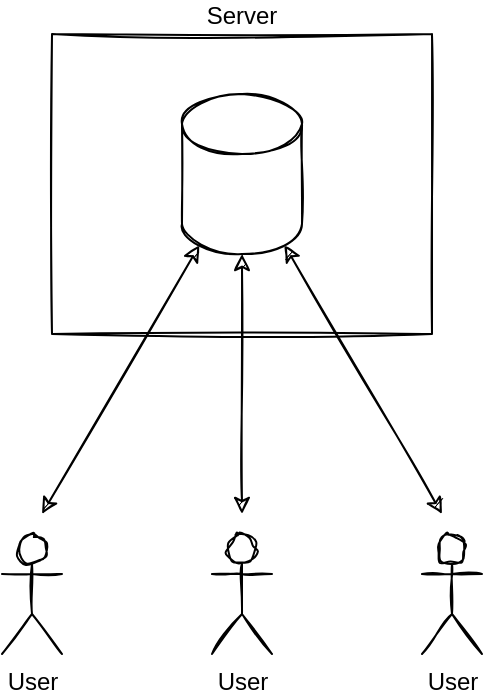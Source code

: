 <mxfile pages="13">
    <diagram id="lExc-dnikZWAmLRSYv3q" name="centralized-vc">
        <mxGraphModel dx="498" dy="534" grid="1" gridSize="10" guides="1" tooltips="1" connect="1" arrows="1" fold="1" page="1" pageScale="1" pageWidth="1654" pageHeight="1169" math="0" shadow="0">
            <root>
                <mxCell id="0"/>
                <mxCell id="1" parent="0"/>
                <mxCell id="JBeVBo3IHy4162mYuuq6-1" value="Server" style="rounded=0;whiteSpace=wrap;html=1;sketch=1;labelPosition=center;verticalLabelPosition=top;align=center;verticalAlign=bottom;" parent="1" vertex="1">
                    <mxGeometry x="465" y="160" width="190" height="150" as="geometry"/>
                </mxCell>
                <mxCell id="tKkXNP-0aJDex6g09zm3-1" value="" style="shape=cylinder3;whiteSpace=wrap;html=1;boundedLbl=1;backgroundOutline=1;size=15;sketch=1;" parent="1" vertex="1">
                    <mxGeometry x="530" y="190" width="60" height="80" as="geometry"/>
                </mxCell>
                <mxCell id="tKkXNP-0aJDex6g09zm3-5" style="rounded=0;sketch=1;orthogonalLoop=1;jettySize=auto;html=1;entryX=0.145;entryY=1;entryDx=0;entryDy=-4.35;entryPerimeter=0;startArrow=classic;startFill=1;" parent="1" target="tKkXNP-0aJDex6g09zm3-1" edge="1">
                    <mxGeometry relative="1" as="geometry">
                        <mxPoint x="460" y="400" as="sourcePoint"/>
                    </mxGeometry>
                </mxCell>
                <mxCell id="tKkXNP-0aJDex6g09zm3-2" value="User" style="shape=umlActor;verticalLabelPosition=bottom;verticalAlign=top;html=1;outlineConnect=0;sketch=1;" parent="1" vertex="1">
                    <mxGeometry x="440" y="410" width="30" height="60" as="geometry"/>
                </mxCell>
                <mxCell id="tKkXNP-0aJDex6g09zm3-3" value="User" style="shape=umlActor;verticalLabelPosition=bottom;verticalAlign=top;html=1;outlineConnect=0;sketch=1;" parent="1" vertex="1">
                    <mxGeometry x="545" y="410" width="30" height="60" as="geometry"/>
                </mxCell>
                <mxCell id="tKkXNP-0aJDex6g09zm3-4" value="User" style="shape=umlActor;verticalLabelPosition=bottom;verticalAlign=top;html=1;outlineConnect=0;sketch=1;" parent="1" vertex="1">
                    <mxGeometry x="650" y="410" width="30" height="60" as="geometry"/>
                </mxCell>
                <mxCell id="tKkXNP-0aJDex6g09zm3-6" style="rounded=0;sketch=1;orthogonalLoop=1;jettySize=auto;html=1;entryX=0.5;entryY=1;entryDx=0;entryDy=0;entryPerimeter=0;startArrow=classic;startFill=1;" parent="1" target="tKkXNP-0aJDex6g09zm3-1" edge="1">
                    <mxGeometry relative="1" as="geometry">
                        <mxPoint x="560" y="400" as="sourcePoint"/>
                        <mxPoint x="548.7" y="275.65" as="targetPoint"/>
                    </mxGeometry>
                </mxCell>
                <mxCell id="tKkXNP-0aJDex6g09zm3-7" style="rounded=0;sketch=1;orthogonalLoop=1;jettySize=auto;html=1;entryX=0.855;entryY=1;entryDx=0;entryDy=-4.35;entryPerimeter=0;startArrow=classic;startFill=1;" parent="1" target="tKkXNP-0aJDex6g09zm3-1" edge="1">
                    <mxGeometry relative="1" as="geometry">
                        <mxPoint x="660" y="400" as="sourcePoint"/>
                        <mxPoint x="558.7" y="285.65" as="targetPoint"/>
                    </mxGeometry>
                </mxCell>
            </root>
        </mxGraphModel>
    </diagram>
    <diagram id="qWObK_gvvb-I8iYYhtvL" name="distributed-vc">
        <mxGraphModel dx="498" dy="534" grid="1" gridSize="10" guides="1" tooltips="1" connect="1" arrows="1" fold="1" page="1" pageScale="1" pageWidth="1654" pageHeight="1169" math="0" shadow="0">
            <root>
                <mxCell id="zvnDezUR5OMqfa27Wbyb-0"/>
                <mxCell id="zvnDezUR5OMqfa27Wbyb-1" parent="zvnDezUR5OMqfa27Wbyb-0"/>
                <mxCell id="UpDSzn5cXZ5WV8Vgbw21-4" value="Computer" style="rounded=0;whiteSpace=wrap;html=1;sketch=1;labelPosition=center;verticalLabelPosition=top;align=center;verticalAlign=bottom;" parent="zvnDezUR5OMqfa27Wbyb-1" vertex="1">
                    <mxGeometry x="700" y="415.53" width="163.33" height="128.94" as="geometry"/>
                </mxCell>
                <mxCell id="UpDSzn5cXZ5WV8Vgbw21-3" value="Computer" style="rounded=0;whiteSpace=wrap;html=1;sketch=1;labelPosition=center;verticalLabelPosition=top;align=center;verticalAlign=bottom;" parent="zvnDezUR5OMqfa27Wbyb-1" vertex="1">
                    <mxGeometry x="498.34" y="415.53" width="163.33" height="128.94" as="geometry"/>
                </mxCell>
                <mxCell id="UpDSzn5cXZ5WV8Vgbw21-1" value="Computer" style="rounded=0;whiteSpace=wrap;html=1;sketch=1;labelPosition=center;verticalLabelPosition=top;align=center;verticalAlign=bottom;" parent="zvnDezUR5OMqfa27Wbyb-1" vertex="1">
                    <mxGeometry x="290" y="415.53" width="163.33" height="128.94" as="geometry"/>
                </mxCell>
                <mxCell id="UpDSzn5cXZ5WV8Vgbw21-0" value="Server" style="rounded=0;whiteSpace=wrap;html=1;sketch=1;labelPosition=center;verticalLabelPosition=top;align=center;verticalAlign=bottom;" parent="zvnDezUR5OMqfa27Wbyb-1" vertex="1">
                    <mxGeometry x="490" y="190" width="190" height="150" as="geometry"/>
                </mxCell>
                <mxCell id="mwMPXZ4eaLvGJ6SecMFl-0" value="Copy" style="shape=cylinder3;whiteSpace=wrap;html=1;boundedLbl=1;backgroundOutline=1;size=15;sketch=1;" parent="zvnDezUR5OMqfa27Wbyb-1" vertex="1">
                    <mxGeometry x="550" y="220" width="60" height="80" as="geometry"/>
                </mxCell>
                <mxCell id="nRK3O5RHYsldbdHfb-WE-0" style="rounded=0;sketch=1;orthogonalLoop=1;jettySize=auto;html=1;startArrow=classic;startFill=1;entryX=0.5;entryY=1;entryDx=0;entryDy=0;entryPerimeter=0;" parent="zvnDezUR5OMqfa27Wbyb-1" target="nRK3O5RHYsldbdHfb-WE-2" edge="1">
                    <mxGeometry relative="1" as="geometry">
                        <mxPoint x="371.66" y="644" as="sourcePoint"/>
                        <mxPoint x="351.66" y="530" as="targetPoint"/>
                    </mxGeometry>
                </mxCell>
                <mxCell id="nRK3O5RHYsldbdHfb-WE-1" value="User" style="shape=umlActor;verticalLabelPosition=bottom;verticalAlign=top;html=1;outlineConnect=0;sketch=1;" parent="zvnDezUR5OMqfa27Wbyb-1" vertex="1">
                    <mxGeometry x="356.66" y="654.35" width="30" height="60" as="geometry"/>
                </mxCell>
                <mxCell id="nRK3O5RHYsldbdHfb-WE-9" style="edgeStyle=none;rounded=0;sketch=1;orthogonalLoop=1;jettySize=auto;html=1;exitX=0.5;exitY=0;exitDx=0;exitDy=0;exitPerimeter=0;entryX=0.145;entryY=1;entryDx=0;entryDy=-4.35;entryPerimeter=0;startArrow=classic;startFill=1;" parent="zvnDezUR5OMqfa27Wbyb-1" source="nRK3O5RHYsldbdHfb-WE-2" target="mwMPXZ4eaLvGJ6SecMFl-0" edge="1">
                    <mxGeometry relative="1" as="geometry"/>
                </mxCell>
                <mxCell id="nRK3O5RHYsldbdHfb-WE-2" value="Copy" style="shape=cylinder3;whiteSpace=wrap;html=1;boundedLbl=1;backgroundOutline=1;size=15;sketch=1;" parent="zvnDezUR5OMqfa27Wbyb-1" vertex="1">
                    <mxGeometry x="341.66" y="440" width="60" height="80" as="geometry"/>
                </mxCell>
                <mxCell id="nRK3O5RHYsldbdHfb-WE-10" style="edgeStyle=none;rounded=0;sketch=1;orthogonalLoop=1;jettySize=auto;html=1;exitX=0.5;exitY=0;exitDx=0;exitDy=0;exitPerimeter=0;entryX=0.5;entryY=1;entryDx=0;entryDy=0;entryPerimeter=0;startArrow=classic;startFill=1;" parent="zvnDezUR5OMqfa27Wbyb-1" source="nRK3O5RHYsldbdHfb-WE-3" target="mwMPXZ4eaLvGJ6SecMFl-0" edge="1">
                    <mxGeometry relative="1" as="geometry"/>
                </mxCell>
                <mxCell id="nRK3O5RHYsldbdHfb-WE-3" value="Copy" style="shape=cylinder3;whiteSpace=wrap;html=1;boundedLbl=1;backgroundOutline=1;size=15;sketch=1;" parent="zvnDezUR5OMqfa27Wbyb-1" vertex="1">
                    <mxGeometry x="550" y="440" width="60" height="80" as="geometry"/>
                </mxCell>
                <mxCell id="nRK3O5RHYsldbdHfb-WE-11" style="edgeStyle=none;rounded=0;sketch=1;orthogonalLoop=1;jettySize=auto;html=1;exitX=0.145;exitY=0;exitDx=0;exitDy=4.35;exitPerimeter=0;entryX=0.855;entryY=1;entryDx=0;entryDy=-4.35;entryPerimeter=0;startArrow=classic;startFill=1;" parent="zvnDezUR5OMqfa27Wbyb-1" source="nRK3O5RHYsldbdHfb-WE-4" target="mwMPXZ4eaLvGJ6SecMFl-0" edge="1">
                    <mxGeometry relative="1" as="geometry"/>
                </mxCell>
                <mxCell id="nRK3O5RHYsldbdHfb-WE-4" value="Copy" style="shape=cylinder3;whiteSpace=wrap;html=1;boundedLbl=1;backgroundOutline=1;size=15;sketch=1;" parent="zvnDezUR5OMqfa27Wbyb-1" vertex="1">
                    <mxGeometry x="760" y="440" width="60" height="80" as="geometry"/>
                </mxCell>
                <mxCell id="nRK3O5RHYsldbdHfb-WE-5" style="rounded=0;sketch=1;orthogonalLoop=1;jettySize=auto;html=1;startArrow=classic;startFill=1;entryX=0.5;entryY=1;entryDx=0;entryDy=0;entryPerimeter=0;" parent="zvnDezUR5OMqfa27Wbyb-1" target="nRK3O5RHYsldbdHfb-WE-3" edge="1">
                    <mxGeometry relative="1" as="geometry">
                        <mxPoint x="580" y="644.35" as="sourcePoint"/>
                        <mxPoint x="640" y="530" as="targetPoint"/>
                    </mxGeometry>
                </mxCell>
                <mxCell id="nRK3O5RHYsldbdHfb-WE-6" value="User" style="shape=umlActor;verticalLabelPosition=bottom;verticalAlign=top;html=1;outlineConnect=0;sketch=1;" parent="zvnDezUR5OMqfa27Wbyb-1" vertex="1">
                    <mxGeometry x="560" y="654.35" width="30" height="60" as="geometry"/>
                </mxCell>
                <mxCell id="nRK3O5RHYsldbdHfb-WE-7" value="User" style="shape=umlActor;verticalLabelPosition=bottom;verticalAlign=top;html=1;outlineConnect=0;sketch=1;" parent="zvnDezUR5OMqfa27Wbyb-1" vertex="1">
                    <mxGeometry x="775" y="654.35" width="30" height="60" as="geometry"/>
                </mxCell>
                <mxCell id="nRK3O5RHYsldbdHfb-WE-8" style="rounded=0;sketch=1;orthogonalLoop=1;jettySize=auto;html=1;startArrow=classic;startFill=1;entryX=0.5;entryY=1;entryDx=0;entryDy=0;entryPerimeter=0;" parent="zvnDezUR5OMqfa27Wbyb-1" edge="1">
                    <mxGeometry relative="1" as="geometry">
                        <mxPoint x="789.5" y="646.35" as="sourcePoint"/>
                        <mxPoint x="789.5" y="522" as="targetPoint"/>
                    </mxGeometry>
                </mxCell>
            </root>
        </mxGraphModel>
    </diagram>
    <diagram id="_R14bZi8b1OYTVu1PeEG" name="comits">
        <mxGraphModel dx="498" dy="534" grid="1" gridSize="10" guides="1" tooltips="1" connect="1" arrows="1" fold="1" page="1" pageScale="1" pageWidth="1654" pageHeight="1169" math="0" shadow="0">
            <root>
                <mxCell id="Of59N2bYXDwsTdd8hLls-0"/>
                <mxCell id="Of59N2bYXDwsTdd8hLls-1" parent="Of59N2bYXDwsTdd8hLls-0"/>
                <mxCell id="B3a0LOvOUl8y3Leijzvr-28" style="edgeStyle=none;rounded=0;sketch=1;orthogonalLoop=1;jettySize=auto;html=1;exitX=0;exitY=0.5;exitDx=0;exitDy=0;entryX=1;entryY=0.5;entryDx=0;entryDy=0;startArrow=none;startFill=0;fontSize=12;dashed=1;" parent="Of59N2bYXDwsTdd8hLls-1" source="B3a0LOvOUl8y3Leijzvr-21" target="B3a0LOvOUl8y3Leijzvr-18" edge="1">
                    <mxGeometry relative="1" as="geometry"/>
                </mxCell>
                <mxCell id="B3a0LOvOUl8y3Leijzvr-31" value="parent" style="edgeLabel;html=1;align=center;verticalAlign=middle;resizable=0;points=[];fontSize=12;" parent="B3a0LOvOUl8y3Leijzvr-28" vertex="1" connectable="0">
                    <mxGeometry x="0.233" y="1" relative="1" as="geometry">
                        <mxPoint x="7" y="14" as="offset"/>
                    </mxGeometry>
                </mxCell>
                <mxCell id="B3a0LOvOUl8y3Leijzvr-21" value="Commit 2" style="rounded=1;whiteSpace=wrap;html=1;sketch=1;fontSize=12;labelPosition=center;verticalLabelPosition=bottom;align=center;verticalAlign=top;" parent="Of59N2bYXDwsTdd8hLls-1" vertex="1">
                    <mxGeometry x="400" y="535" width="120" height="160" as="geometry"/>
                </mxCell>
                <mxCell id="B3a0LOvOUl8y3Leijzvr-27" style="edgeStyle=none;rounded=0;sketch=1;orthogonalLoop=1;jettySize=auto;html=1;exitX=0;exitY=0.5;exitDx=0;exitDy=0;entryX=1;entryY=0.5;entryDx=0;entryDy=0;startArrow=none;startFill=0;fontSize=12;dashed=1;" parent="Of59N2bYXDwsTdd8hLls-1" source="B3a0LOvOUl8y3Leijzvr-20" target="B3a0LOvOUl8y3Leijzvr-21" edge="1">
                    <mxGeometry relative="1" as="geometry"/>
                </mxCell>
                <mxCell id="B3a0LOvOUl8y3Leijzvr-32" value="parent" style="edgeLabel;html=1;align=center;verticalAlign=middle;resizable=0;points=[];fontSize=12;" parent="B3a0LOvOUl8y3Leijzvr-27" vertex="1" connectable="0">
                    <mxGeometry x="-0.133" y="4" relative="1" as="geometry">
                        <mxPoint y="11" as="offset"/>
                    </mxGeometry>
                </mxCell>
                <mxCell id="B3a0LOvOUl8y3Leijzvr-20" value="Commit 3" style="rounded=1;whiteSpace=wrap;html=1;sketch=1;fontSize=12;labelPosition=center;verticalLabelPosition=bottom;align=center;verticalAlign=top;" parent="Of59N2bYXDwsTdd8hLls-1" vertex="1">
                    <mxGeometry x="580" y="535" width="120" height="160" as="geometry"/>
                </mxCell>
                <mxCell id="B3a0LOvOUl8y3Leijzvr-26" style="edgeStyle=none;rounded=0;sketch=1;orthogonalLoop=1;jettySize=auto;html=1;exitX=0;exitY=0.5;exitDx=0;exitDy=0;entryX=1;entryY=0.5;entryDx=0;entryDy=0;startArrow=none;startFill=0;fontSize=12;dashed=1;" parent="Of59N2bYXDwsTdd8hLls-1" source="B3a0LOvOUl8y3Leijzvr-19" target="B3a0LOvOUl8y3Leijzvr-20" edge="1">
                    <mxGeometry relative="1" as="geometry"/>
                </mxCell>
                <mxCell id="B3a0LOvOUl8y3Leijzvr-33" value="parent" style="edgeLabel;html=1;align=center;verticalAlign=middle;resizable=0;points=[];fontSize=12;" parent="B3a0LOvOUl8y3Leijzvr-26" vertex="1" connectable="0">
                    <mxGeometry x="0.033" y="-1" relative="1" as="geometry">
                        <mxPoint y="16" as="offset"/>
                    </mxGeometry>
                </mxCell>
                <mxCell id="B3a0LOvOUl8y3Leijzvr-19" value="Commit 4" style="rounded=1;whiteSpace=wrap;html=1;sketch=1;fontSize=12;labelPosition=center;verticalLabelPosition=bottom;align=center;verticalAlign=top;" parent="Of59N2bYXDwsTdd8hLls-1" vertex="1">
                    <mxGeometry x="760" y="535" width="120" height="160" as="geometry"/>
                </mxCell>
                <mxCell id="B3a0LOvOUl8y3Leijzvr-18" value="Commit 1" style="rounded=1;whiteSpace=wrap;html=1;sketch=1;fontSize=12;labelPosition=center;verticalLabelPosition=bottom;align=center;verticalAlign=top;" parent="Of59N2bYXDwsTdd8hLls-1" vertex="1">
                    <mxGeometry x="220" y="535" width="120" height="160" as="geometry"/>
                </mxCell>
                <mxCell id="B3a0LOvOUl8y3Leijzvr-22" style="edgeStyle=none;rounded=0;sketch=1;orthogonalLoop=1;jettySize=auto;html=1;exitX=0.5;exitY=1;exitDx=0;exitDy=0;entryX=0.5;entryY=0;entryDx=0;entryDy=0;startArrow=none;startFill=0;fontSize=12;" parent="Of59N2bYXDwsTdd8hLls-1" source="Of59N2bYXDwsTdd8hLls-3" target="B3a0LOvOUl8y3Leijzvr-18" edge="1">
                    <mxGeometry relative="1" as="geometry"/>
                </mxCell>
                <mxCell id="Of59N2bYXDwsTdd8hLls-3" value="add file1.txt" style="text;html=1;strokeColor=none;fillColor=none;align=center;verticalAlign=middle;whiteSpace=wrap;rounded=0;sketch=1;" parent="Of59N2bYXDwsTdd8hLls-1" vertex="1">
                    <mxGeometry x="230" y="480" width="100" height="20" as="geometry"/>
                </mxCell>
                <mxCell id="B3a0LOvOUl8y3Leijzvr-23" style="edgeStyle=none;rounded=0;sketch=1;orthogonalLoop=1;jettySize=auto;html=1;exitX=0.5;exitY=1;exitDx=0;exitDy=0;entryX=0.5;entryY=0;entryDx=0;entryDy=0;startArrow=none;startFill=0;fontSize=12;" parent="Of59N2bYXDwsTdd8hLls-1" source="Of59N2bYXDwsTdd8hLls-5" target="B3a0LOvOUl8y3Leijzvr-21" edge="1">
                    <mxGeometry relative="1" as="geometry"/>
                </mxCell>
                <mxCell id="Of59N2bYXDwsTdd8hLls-5" value="add file2.txt" style="text;html=1;strokeColor=none;fillColor=none;align=center;verticalAlign=middle;whiteSpace=wrap;rounded=0;sketch=1;" parent="Of59N2bYXDwsTdd8hLls-1" vertex="1">
                    <mxGeometry x="410" y="480" width="100" height="20" as="geometry"/>
                </mxCell>
                <mxCell id="B3a0LOvOUl8y3Leijzvr-24" style="edgeStyle=none;rounded=0;sketch=1;orthogonalLoop=1;jettySize=auto;html=1;exitX=0.5;exitY=1;exitDx=0;exitDy=0;entryX=0.5;entryY=0;entryDx=0;entryDy=0;startArrow=none;startFill=0;fontSize=12;" parent="Of59N2bYXDwsTdd8hLls-1" source="Of59N2bYXDwsTdd8hLls-7" target="B3a0LOvOUl8y3Leijzvr-20" edge="1">
                    <mxGeometry relative="1" as="geometry"/>
                </mxCell>
                <mxCell id="Of59N2bYXDwsTdd8hLls-7" value="add file3.txt&lt;br&gt;edit file1.txt" style="text;html=1;strokeColor=none;fillColor=none;align=center;verticalAlign=middle;whiteSpace=wrap;rounded=0;sketch=1;" parent="Of59N2bYXDwsTdd8hLls-1" vertex="1">
                    <mxGeometry x="590" y="480" width="100" height="20" as="geometry"/>
                </mxCell>
                <mxCell id="B3a0LOvOUl8y3Leijzvr-0" value="file1.txt" style="rounded=0;whiteSpace=wrap;html=1;sketch=1;fillColor=#d5e8d4;strokeColor=#82b366;" parent="Of59N2bYXDwsTdd8hLls-1" vertex="1">
                    <mxGeometry x="235" y="550" width="90" height="30" as="geometry"/>
                </mxCell>
                <mxCell id="B3a0LOvOUl8y3Leijzvr-2" value="file1.txt" style="rounded=0;whiteSpace=wrap;html=1;sketch=1;fillColor=#f5f5f5;strokeColor=#666666;fontColor=#333333;" parent="Of59N2bYXDwsTdd8hLls-1" vertex="1">
                    <mxGeometry x="415" y="550" width="90" height="30" as="geometry"/>
                </mxCell>
                <mxCell id="B3a0LOvOUl8y3Leijzvr-3" value="file1.txt" style="rounded=0;whiteSpace=wrap;html=1;sketch=1;fillColor=#fff2cc;strokeColor=#d6b656;" parent="Of59N2bYXDwsTdd8hLls-1" vertex="1">
                    <mxGeometry x="595" y="550" width="90" height="30" as="geometry"/>
                </mxCell>
                <mxCell id="B3a0LOvOUl8y3Leijzvr-4" value="file2.txt" style="rounded=0;whiteSpace=wrap;html=1;sketch=1;fillColor=#d5e8d4;strokeColor=#82b366;" parent="Of59N2bYXDwsTdd8hLls-1" vertex="1">
                    <mxGeometry x="415" y="600" width="90" height="30" as="geometry"/>
                </mxCell>
                <mxCell id="B3a0LOvOUl8y3Leijzvr-9" value="file2.txt" style="rounded=0;whiteSpace=wrap;html=1;sketch=1;fillColor=#f5f5f5;strokeColor=#666666;fontColor=#333333;" parent="Of59N2bYXDwsTdd8hLls-1" vertex="1">
                    <mxGeometry x="595" y="600" width="90" height="30" as="geometry"/>
                </mxCell>
                <mxCell id="B3a0LOvOUl8y3Leijzvr-10" value="file3.txt" style="rounded=0;whiteSpace=wrap;html=1;sketch=1;fillColor=#d5e8d4;strokeColor=#82b366;" parent="Of59N2bYXDwsTdd8hLls-1" vertex="1">
                    <mxGeometry x="595" y="650" width="90" height="30" as="geometry"/>
                </mxCell>
                <mxCell id="B3a0LOvOUl8y3Leijzvr-25" style="edgeStyle=none;rounded=0;sketch=1;orthogonalLoop=1;jettySize=auto;html=1;exitX=0.5;exitY=1;exitDx=0;exitDy=0;entryX=0.5;entryY=0;entryDx=0;entryDy=0;startArrow=none;startFill=0;fontSize=12;" parent="Of59N2bYXDwsTdd8hLls-1" source="B3a0LOvOUl8y3Leijzvr-12" target="B3a0LOvOUl8y3Leijzvr-19" edge="1">
                    <mxGeometry relative="1" as="geometry"/>
                </mxCell>
                <mxCell id="B3a0LOvOUl8y3Leijzvr-12" value="edit file2.txt" style="text;html=1;strokeColor=none;fillColor=none;align=center;verticalAlign=middle;whiteSpace=wrap;rounded=0;sketch=1;" parent="Of59N2bYXDwsTdd8hLls-1" vertex="1">
                    <mxGeometry x="770" y="480" width="100" height="20" as="geometry"/>
                </mxCell>
                <mxCell id="B3a0LOvOUl8y3Leijzvr-13" value="file1.txt" style="rounded=0;whiteSpace=wrap;html=1;sketch=1;fillColor=#f5f5f5;strokeColor=#666666;fontColor=#333333;" parent="Of59N2bYXDwsTdd8hLls-1" vertex="1">
                    <mxGeometry x="775" y="550" width="90" height="30" as="geometry"/>
                </mxCell>
                <mxCell id="B3a0LOvOUl8y3Leijzvr-14" value="file2.txt" style="rounded=0;whiteSpace=wrap;html=1;sketch=1;fillColor=#fff2cc;strokeColor=#d6b656;" parent="Of59N2bYXDwsTdd8hLls-1" vertex="1">
                    <mxGeometry x="775" y="600" width="90" height="30" as="geometry"/>
                </mxCell>
                <mxCell id="B3a0LOvOUl8y3Leijzvr-15" value="file3.txt" style="rounded=0;whiteSpace=wrap;html=1;sketch=1;fillColor=#f5f5f5;strokeColor=#666666;fontColor=#333333;" parent="Of59N2bYXDwsTdd8hLls-1" vertex="1">
                    <mxGeometry x="775" y="650" width="90" height="30" as="geometry"/>
                </mxCell>
                <mxCell id="B3a0LOvOUl8y3Leijzvr-29" value="" style="shape=flexArrow;endArrow=classic;html=1;fontSize=12;sketch=1;" parent="Of59N2bYXDwsTdd8hLls-1" edge="1">
                    <mxGeometry width="50" height="50" relative="1" as="geometry">
                        <mxPoint x="220" y="760" as="sourcePoint"/>
                        <mxPoint x="880" y="760" as="targetPoint"/>
                    </mxGeometry>
                </mxCell>
                <mxCell id="B3a0LOvOUl8y3Leijzvr-30" value="HISTORY" style="edgeLabel;html=1;align=center;verticalAlign=middle;resizable=0;points=[];fontSize=12;fontStyle=1" parent="B3a0LOvOUl8y3Leijzvr-29" vertex="1" connectable="0">
                    <mxGeometry x="-0.1" y="-2" relative="1" as="geometry">
                        <mxPoint x="23" y="18" as="offset"/>
                    </mxGeometry>
                </mxCell>
            </root>
        </mxGraphModel>
    </diagram>
    <diagram id="3L9kXm1O4H2i_u8WllFv" name="overview">
        <mxGraphModel dx="498" dy="534" grid="1" gridSize="10" guides="1" tooltips="1" connect="1" arrows="1" fold="1" page="1" pageScale="1" pageWidth="1654" pageHeight="1169" math="0" shadow="0">
            <root>
                <mxCell id="U8-QVZLucOuGy7glTYQs-0"/>
                <mxCell id="U8-QVZLucOuGy7glTYQs-1" parent="U8-QVZLucOuGy7glTYQs-0"/>
                <mxCell id="3qf8zlobUe21Khn5ZHtS-0" value="Your computer!" style="rounded=1;whiteSpace=wrap;html=1;sketch=1;fontSize=12;labelPosition=center;verticalLabelPosition=bottom;align=center;verticalAlign=top;" parent="U8-QVZLucOuGy7glTYQs-1" vertex="1">
                    <mxGeometry x="320" y="370" width="650" height="400" as="geometry"/>
                </mxCell>
                <mxCell id="fBR0NZJU7MdjZ5XMlvec-3" value="" style="rounded=1;whiteSpace=wrap;html=1;sketch=1;dashed=1;" parent="U8-QVZLucOuGy7glTYQs-1" vertex="1">
                    <mxGeometry x="830" y="655" width="120" height="105" as="geometry"/>
                </mxCell>
                <mxCell id="3qf8zlobUe21Khn5ZHtS-1" value="Some other computer" style="rounded=1;whiteSpace=wrap;html=1;sketch=1;fontSize=12;labelPosition=center;verticalLabelPosition=bottom;align=center;verticalAlign=top;" parent="U8-QVZLucOuGy7glTYQs-1" vertex="1">
                    <mxGeometry x="1100" y="480" width="180" height="190" as="geometry"/>
                </mxCell>
                <mxCell id="U8-QVZLucOuGy7glTYQs-15" style="edgeStyle=orthogonalEdgeStyle;rounded=0;sketch=1;orthogonalLoop=1;jettySize=auto;html=1;exitX=0.5;exitY=0;exitDx=0;exitDy=0;exitPerimeter=0;entryX=0.5;entryY=0;entryDx=0;entryDy=0;startArrow=none;startFill=0;fontSize=14;curved=1;" parent="U8-QVZLucOuGy7glTYQs-1" source="U8-QVZLucOuGy7glTYQs-2" target="U8-QVZLucOuGy7glTYQs-3" edge="1">
                    <mxGeometry relative="1" as="geometry">
                        <Array as="points">
                            <mxPoint x="890" y="410"/>
                            <mxPoint x="410" y="410"/>
                        </Array>
                    </mxGeometry>
                </mxCell>
                <mxCell id="U8-QVZLucOuGy7glTYQs-16" value="CHECKOUT" style="edgeLabel;html=1;align=center;verticalAlign=middle;resizable=0;points=[];fontSize=14;fontStyle=1" parent="U8-QVZLucOuGy7glTYQs-15" vertex="1" connectable="0">
                    <mxGeometry x="0.123" y="2" relative="1" as="geometry">
                        <mxPoint x="27.5" as="offset"/>
                    </mxGeometry>
                </mxCell>
                <mxCell id="U8-QVZLucOuGy7glTYQs-25" style="rounded=0;sketch=1;orthogonalLoop=1;jettySize=auto;html=1;exitX=1;exitY=1;exitDx=0;exitDy=-15;exitPerimeter=0;entryX=0;entryY=1;entryDx=0;entryDy=-15;entryPerimeter=0;startArrow=none;startFill=0;fontSize=12;" parent="U8-QVZLucOuGy7glTYQs-1" source="U8-QVZLucOuGy7glTYQs-2" target="U8-QVZLucOuGy7glTYQs-24" edge="1">
                    <mxGeometry relative="1" as="geometry"/>
                </mxCell>
                <mxCell id="U8-QVZLucOuGy7glTYQs-27" value="&lt;b&gt;&lt;font style=&quot;font-size: 14px&quot;&gt;PUSH&lt;/font&gt;&lt;/b&gt;" style="edgeLabel;html=1;align=center;verticalAlign=middle;resizable=0;points=[];fontSize=12;" parent="U8-QVZLucOuGy7glTYQs-25" vertex="1" connectable="0">
                    <mxGeometry x="-0.175" y="1" relative="1" as="geometry">
                        <mxPoint as="offset"/>
                    </mxGeometry>
                </mxCell>
                <mxCell id="U8-QVZLucOuGy7glTYQs-2" value="&lt;font style=&quot;font-size: 14px&quot;&gt;&lt;b&gt;Git repository&lt;br&gt;&lt;/b&gt;&lt;/font&gt;" style="shape=cylinder3;whiteSpace=wrap;html=1;boundedLbl=1;backgroundOutline=1;size=15;sketch=1;labelPosition=center;verticalLabelPosition=bottom;align=center;verticalAlign=top;" parent="U8-QVZLucOuGy7glTYQs-1" vertex="1">
                    <mxGeometry x="860" y="522.5" width="60" height="80" as="geometry"/>
                </mxCell>
                <mxCell id="U8-QVZLucOuGy7glTYQs-3" value="&lt;b&gt;&lt;font style=&quot;font-size: 14px&quot;&gt;Working directory&lt;/font&gt;&lt;/b&gt;" style="rounded=0;whiteSpace=wrap;html=1;sketch=1;labelPosition=center;verticalLabelPosition=bottom;align=center;verticalAlign=top;" parent="U8-QVZLucOuGy7glTYQs-1" vertex="1">
                    <mxGeometry x="340" y="495" width="140" height="150" as="geometry"/>
                </mxCell>
                <mxCell id="U8-QVZLucOuGy7glTYQs-4" value="file1.txt" style="rounded=0;whiteSpace=wrap;html=1;sketch=1;fillColor=#dae8fc;strokeColor=#6c8ebf;" parent="U8-QVZLucOuGy7glTYQs-1" vertex="1">
                    <mxGeometry x="365" y="510" width="90" height="30" as="geometry"/>
                </mxCell>
                <mxCell id="U8-QVZLucOuGy7glTYQs-7" value="&lt;font style=&quot;font-size: 14px&quot;&gt;&lt;b&gt;Staging area&lt;/b&gt;&lt;/font&gt;" style="rounded=0;whiteSpace=wrap;html=1;sketch=1;labelPosition=center;verticalLabelPosition=bottom;align=center;verticalAlign=top;" parent="U8-QVZLucOuGy7glTYQs-1" vertex="1">
                    <mxGeometry x="570" y="530" width="160" height="65" as="geometry"/>
                </mxCell>
                <mxCell id="U8-QVZLucOuGy7glTYQs-11" style="edgeStyle=none;rounded=0;sketch=1;orthogonalLoop=1;jettySize=auto;html=1;startArrow=none;startFill=0;fontSize=14;" parent="U8-QVZLucOuGy7glTYQs-1" edge="1">
                    <mxGeometry relative="1" as="geometry">
                        <mxPoint x="480" y="563" as="sourcePoint"/>
                        <mxPoint x="570" y="563" as="targetPoint"/>
                    </mxGeometry>
                </mxCell>
                <mxCell id="U8-QVZLucOuGy7glTYQs-13" value="ADD" style="edgeLabel;html=1;align=center;verticalAlign=middle;resizable=0;points=[];fontSize=12;fontStyle=0" parent="U8-QVZLucOuGy7glTYQs-11" vertex="1" connectable="0">
                    <mxGeometry x="-0.226" y="1" relative="1" as="geometry">
                        <mxPoint x="15" y="0.5" as="offset"/>
                    </mxGeometry>
                </mxCell>
                <mxCell id="U8-QVZLucOuGy7glTYQs-8" value="file2.txt" style="rounded=0;whiteSpace=wrap;html=1;sketch=1;fillColor=#dae8fc;strokeColor=#6c8ebf;" parent="U8-QVZLucOuGy7glTYQs-1" vertex="1">
                    <mxGeometry x="365" y="550" width="90" height="30" as="geometry"/>
                </mxCell>
                <mxCell id="U8-QVZLucOuGy7glTYQs-9" value="file3.txt" style="rounded=0;whiteSpace=wrap;html=1;sketch=1;fillColor=#f8cecc;strokeColor=#b85450;" parent="U8-QVZLucOuGy7glTYQs-1" vertex="1">
                    <mxGeometry x="370" y="595" width="90" height="30" as="geometry"/>
                </mxCell>
                <mxCell id="U8-QVZLucOuGy7glTYQs-12" style="edgeStyle=none;rounded=0;sketch=1;orthogonalLoop=1;jettySize=auto;html=1;entryX=0;entryY=0.5;entryDx=0;entryDy=0;entryPerimeter=0;startArrow=none;startFill=0;fontSize=14;" parent="U8-QVZLucOuGy7glTYQs-1" target="U8-QVZLucOuGy7glTYQs-2" edge="1">
                    <mxGeometry relative="1" as="geometry">
                        <mxPoint x="730" y="563" as="sourcePoint"/>
                    </mxGeometry>
                </mxCell>
                <mxCell id="U8-QVZLucOuGy7glTYQs-14" value="COMMIT" style="edgeLabel;html=1;align=center;verticalAlign=middle;resizable=0;points=[];fontSize=14;fontStyle=1" parent="U8-QVZLucOuGy7glTYQs-12" vertex="1" connectable="0">
                    <mxGeometry x="-0.17" y="-1" relative="1" as="geometry">
                        <mxPoint x="6" y="-1.29" as="offset"/>
                    </mxGeometry>
                </mxCell>
                <mxCell id="U8-QVZLucOuGy7glTYQs-10" value="file2.txt" style="rounded=0;whiteSpace=wrap;html=1;sketch=1;fillColor=#fff2cc;strokeColor=#d6b656;" parent="U8-QVZLucOuGy7glTYQs-1" vertex="1">
                    <mxGeometry x="605" y="547.5" width="90" height="30" as="geometry"/>
                </mxCell>
                <mxCell id="U8-QVZLucOuGy7glTYQs-17" value="User" style="shape=umlActor;verticalLabelPosition=bottom;verticalAlign=top;html=1;outlineConnect=0;sketch=1;fontSize=14;" parent="U8-QVZLucOuGy7glTYQs-1" vertex="1">
                    <mxGeometry x="230" y="540" width="30" height="60" as="geometry"/>
                </mxCell>
                <mxCell id="U8-QVZLucOuGy7glTYQs-18" value="" style="endArrow=classic;html=1;fontSize=14;sketch=1;" parent="U8-QVZLucOuGy7glTYQs-1" edge="1">
                    <mxGeometry width="50" height="50" relative="1" as="geometry">
                        <mxPoint x="270" y="565" as="sourcePoint"/>
                        <mxPoint x="340" y="565" as="targetPoint"/>
                    </mxGeometry>
                </mxCell>
                <mxCell id="U8-QVZLucOuGy7glTYQs-19" value="edit" style="edgeLabel;html=1;align=center;verticalAlign=middle;resizable=0;points=[];fontSize=14;" parent="U8-QVZLucOuGy7glTYQs-18" vertex="1" connectable="0">
                    <mxGeometry x="-0.253" relative="1" as="geometry">
                        <mxPoint as="offset"/>
                    </mxGeometry>
                </mxCell>
                <mxCell id="U8-QVZLucOuGy7glTYQs-20" value="file1.txt" style="rounded=0;whiteSpace=wrap;html=1;sketch=1;fillColor=#d5e8d4;strokeColor=#82b366;" parent="U8-QVZLucOuGy7glTYQs-1" vertex="1">
                    <mxGeometry x="845" y="670" width="90" height="30" as="geometry"/>
                </mxCell>
                <mxCell id="U8-QVZLucOuGy7glTYQs-21" value="file2.txt" style="rounded=0;whiteSpace=wrap;html=1;sketch=1;fillColor=#d5e8d4;strokeColor=#82b366;" parent="U8-QVZLucOuGy7glTYQs-1" vertex="1">
                    <mxGeometry x="845" y="710" width="90" height="30" as="geometry"/>
                </mxCell>
                <mxCell id="U8-QVZLucOuGy7glTYQs-23" style="edgeStyle=orthogonalEdgeStyle;curved=1;rounded=0;sketch=1;orthogonalLoop=1;jettySize=auto;html=1;exitX=0.25;exitY=0;exitDx=0;exitDy=0;entryX=1;entryY=0.5;entryDx=0;entryDy=0;startArrow=none;startFill=0;fontSize=12;dashed=1;" parent="U8-QVZLucOuGy7glTYQs-1" source="U8-QVZLucOuGy7glTYQs-22" target="U8-QVZLucOuGy7glTYQs-9" edge="1">
                    <mxGeometry relative="1" as="geometry"/>
                </mxCell>
                <mxCell id="U8-QVZLucOuGy7glTYQs-22" value="&lt;font style=&quot;font-size: 14px&quot;&gt;&lt;b&gt;Untracked&lt;/b&gt;&lt;/font&gt;" style="text;html=1;strokeColor=none;fillColor=none;align=center;verticalAlign=middle;whiteSpace=wrap;rounded=0;sketch=1;fontSize=12;" parent="U8-QVZLucOuGy7glTYQs-1" vertex="1">
                    <mxGeometry x="530" y="650" width="75" height="20" as="geometry"/>
                </mxCell>
                <mxCell id="U8-QVZLucOuGy7glTYQs-26" style="edgeStyle=none;rounded=0;sketch=1;orthogonalLoop=1;jettySize=auto;html=1;exitX=0;exitY=0;exitDx=0;exitDy=15;exitPerimeter=0;entryX=1;entryY=0;entryDx=0;entryDy=15;entryPerimeter=0;startArrow=none;startFill=0;fontSize=12;" parent="U8-QVZLucOuGy7glTYQs-1" source="U8-QVZLucOuGy7glTYQs-24" target="U8-QVZLucOuGy7glTYQs-2" edge="1">
                    <mxGeometry relative="1" as="geometry"/>
                </mxCell>
                <mxCell id="U8-QVZLucOuGy7glTYQs-28" value="CLONE" style="edgeLabel;html=1;align=center;verticalAlign=middle;resizable=0;points=[];fontSize=14;fontStyle=1" parent="U8-QVZLucOuGy7glTYQs-26" vertex="1" connectable="0">
                    <mxGeometry x="0.317" y="1" relative="1" as="geometry">
                        <mxPoint x="18" y="1.5" as="offset"/>
                    </mxGeometry>
                </mxCell>
                <mxCell id="fBR0NZJU7MdjZ5XMlvec-0" style="rounded=0;sketch=1;orthogonalLoop=1;jettySize=auto;html=1;exitX=0;exitY=0.5;exitDx=0;exitDy=0;exitPerimeter=0;entryX=1;entryY=0.5;entryDx=0;entryDy=0;entryPerimeter=0;startArrow=none;startFill=0;fontSize=12;" parent="U8-QVZLucOuGy7glTYQs-1" source="U8-QVZLucOuGy7glTYQs-24" target="U8-QVZLucOuGy7glTYQs-2" edge="1">
                    <mxGeometry relative="1" as="geometry"/>
                </mxCell>
                <mxCell id="fBR0NZJU7MdjZ5XMlvec-1" value="FETCH/PULL" style="edgeLabel;html=1;align=center;verticalAlign=middle;resizable=0;points=[];fontSize=14;fontStyle=1" parent="fBR0NZJU7MdjZ5XMlvec-0" vertex="1" connectable="0">
                    <mxGeometry x="0.267" relative="1" as="geometry">
                        <mxPoint x="12" as="offset"/>
                    </mxGeometry>
                </mxCell>
                <mxCell id="U8-QVZLucOuGy7glTYQs-24" value="&lt;font style=&quot;font-size: 14px&quot;&gt;&lt;b&gt;Git repository&lt;br&gt;&lt;/b&gt;&lt;/font&gt;" style="shape=cylinder3;whiteSpace=wrap;html=1;boundedLbl=1;backgroundOutline=1;size=15;sketch=1;labelPosition=center;verticalLabelPosition=bottom;align=center;verticalAlign=top;" parent="U8-QVZLucOuGy7glTYQs-1" vertex="1">
                    <mxGeometry x="1160" y="522.5" width="60" height="80" as="geometry"/>
                </mxCell>
                <mxCell id="fBR0NZJU7MdjZ5XMlvec-2" value="" style="curved=1;endArrow=classic;html=1;fontSize=14;exitX=0;exitY=1;exitDx=0;exitDy=-15;exitPerimeter=0;entryX=0;entryY=0;entryDx=0;entryDy=0;sketch=1;dashed=1;" parent="U8-QVZLucOuGy7glTYQs-1" source="U8-QVZLucOuGy7glTYQs-2" target="fBR0NZJU7MdjZ5XMlvec-3" edge="1">
                    <mxGeometry width="50" height="50" relative="1" as="geometry">
                        <mxPoint x="820" y="550" as="sourcePoint"/>
                        <mxPoint x="870" y="500" as="targetPoint"/>
                        <Array as="points">
                            <mxPoint x="830" y="580"/>
                            <mxPoint x="800" y="630"/>
                        </Array>
                    </mxGeometry>
                </mxCell>
                <mxCell id="fBR0NZJU7MdjZ5XMlvec-4" value="contains" style="edgeLabel;html=1;align=center;verticalAlign=middle;resizable=0;points=[];fontSize=14;" parent="fBR0NZJU7MdjZ5XMlvec-2" vertex="1" connectable="0">
                    <mxGeometry x="0.102" y="2" relative="1" as="geometry">
                        <mxPoint as="offset"/>
                    </mxGeometry>
                </mxCell>
            </root>
        </mxGraphModel>
    </diagram>
    <diagram id="N771hxIajFEiBNuhpiTe" name="basic">
        <mxGraphModel dx="498" dy="534" grid="1" gridSize="10" guides="1" tooltips="1" connect="1" arrows="1" fold="1" page="1" pageScale="1" pageWidth="1654" pageHeight="1169" math="0" shadow="0">
            <root>
                <mxCell id="-BI1rpwqp27CjB2ZDctT-0"/>
                <mxCell id="-BI1rpwqp27CjB2ZDctT-1" parent="-BI1rpwqp27CjB2ZDctT-0"/>
                <mxCell id="bgcthKe-xEBDGoqZB6g--3" value="Staging area" style="rounded=0;whiteSpace=wrap;html=1;sketch=1;fontSize=14;labelPosition=right;verticalLabelPosition=middle;align=left;verticalAlign=middle;fontStyle=1" parent="-BI1rpwqp27CjB2ZDctT-1" vertex="1">
                    <mxGeometry x="420" y="525" width="150" height="60" as="geometry"/>
                </mxCell>
                <mxCell id="-BI1rpwqp27CjB2ZDctT-4" style="edgeStyle=none;rounded=0;sketch=1;orthogonalLoop=1;jettySize=auto;html=1;exitX=0.145;exitY=1;exitDx=0;exitDy=-4.35;exitPerimeter=0;entryX=0.145;entryY=0;entryDx=0;entryDy=4.35;entryPerimeter=0;startArrow=none;startFill=0;fontSize=14;" parent="-BI1rpwqp27CjB2ZDctT-1" source="-BI1rpwqp27CjB2ZDctT-2" target="-BI1rpwqp27CjB2ZDctT-3" edge="1">
                    <mxGeometry relative="1" as="geometry"/>
                </mxCell>
                <mxCell id="-BI1rpwqp27CjB2ZDctT-5" value="1 Clone" style="edgeLabel;html=1;align=center;verticalAlign=middle;resizable=0;points=[];fontSize=14;" parent="-BI1rpwqp27CjB2ZDctT-4" vertex="1" connectable="0">
                    <mxGeometry x="-0.188" y="2" relative="1" as="geometry">
                        <mxPoint as="offset"/>
                    </mxGeometry>
                </mxCell>
                <mxCell id="-BI1rpwqp27CjB2ZDctT-2" value="Shared Git repo" style="shape=cylinder3;whiteSpace=wrap;html=1;boundedLbl=1;backgroundOutline=1;size=15;sketch=1;fontSize=14;labelPosition=right;verticalLabelPosition=middle;align=left;verticalAlign=middle;fontStyle=1" parent="-BI1rpwqp27CjB2ZDctT-1" vertex="1">
                    <mxGeometry x="470" y="180" width="60" height="80" as="geometry"/>
                </mxCell>
                <mxCell id="bgcthKe-xEBDGoqZB6g--9" style="edgeStyle=none;rounded=0;sketch=1;orthogonalLoop=1;jettySize=auto;html=1;exitX=0.855;exitY=0;exitDx=0;exitDy=4.35;exitPerimeter=0;entryX=0.855;entryY=1;entryDx=0;entryDy=-4.35;entryPerimeter=0;startArrow=none;startFill=0;fontSize=14;" parent="-BI1rpwqp27CjB2ZDctT-1" source="-BI1rpwqp27CjB2ZDctT-3" target="-BI1rpwqp27CjB2ZDctT-2" edge="1">
                    <mxGeometry relative="1" as="geometry"/>
                </mxCell>
                <mxCell id="bgcthKe-xEBDGoqZB6g--12" value="5 Push" style="edgeLabel;html=1;align=center;verticalAlign=middle;resizable=0;points=[];fontSize=14;" parent="bgcthKe-xEBDGoqZB6g--9" vertex="1" connectable="0">
                    <mxGeometry x="-0.216" y="-3" relative="1" as="geometry">
                        <mxPoint as="offset"/>
                    </mxGeometry>
                </mxCell>
                <mxCell id="-BI1rpwqp27CjB2ZDctT-3" value="Git repo clone" style="shape=cylinder3;whiteSpace=wrap;html=1;boundedLbl=1;backgroundOutline=1;size=15;sketch=1;fontSize=14;labelPosition=right;verticalLabelPosition=middle;align=left;verticalAlign=middle;fontStyle=1" parent="-BI1rpwqp27CjB2ZDctT-1" vertex="1">
                    <mxGeometry x="470" y="390" width="60" height="80" as="geometry"/>
                </mxCell>
                <mxCell id="-BI1rpwqp27CjB2ZDctT-6" value="Working directory" style="rounded=0;whiteSpace=wrap;html=1;sketch=1;fontSize=14;labelPosition=right;verticalLabelPosition=middle;align=left;verticalAlign=middle;fontStyle=1" parent="-BI1rpwqp27CjB2ZDctT-1" vertex="1">
                    <mxGeometry x="425" y="650" width="150" height="70" as="geometry"/>
                </mxCell>
                <mxCell id="bgcthKe-xEBDGoqZB6g--6" style="edgeStyle=none;rounded=0;sketch=1;orthogonalLoop=1;jettySize=auto;html=1;exitX=0.5;exitY=0;exitDx=0;exitDy=0;startArrow=none;startFill=0;fontSize=14;entryX=0.5;entryY=1;entryDx=0;entryDy=0;" parent="-BI1rpwqp27CjB2ZDctT-1" source="bgcthKe-xEBDGoqZB6g--0" target="bgcthKe-xEBDGoqZB6g--7" edge="1">
                    <mxGeometry relative="1" as="geometry"/>
                </mxCell>
                <mxCell id="bgcthKe-xEBDGoqZB6g--10" value="3 Add" style="edgeLabel;html=1;align=center;verticalAlign=middle;resizable=0;points=[];fontSize=14;" parent="bgcthKe-xEBDGoqZB6g--6" vertex="1" connectable="0">
                    <mxGeometry x="-0.08" y="-2" relative="1" as="geometry">
                        <mxPoint as="offset"/>
                    </mxGeometry>
                </mxCell>
                <mxCell id="bgcthKe-xEBDGoqZB6g--0" value="file1.txt" style="rounded=0;whiteSpace=wrap;html=1;sketch=1;fillColor=#dae8fc;strokeColor=#6c8ebf;" parent="-BI1rpwqp27CjB2ZDctT-1" vertex="1">
                    <mxGeometry x="455" y="670" width="90" height="30" as="geometry"/>
                </mxCell>
                <mxCell id="bgcthKe-xEBDGoqZB6g--5" value="2 Edit" style="edgeStyle=none;rounded=0;sketch=1;orthogonalLoop=1;jettySize=auto;html=1;exitX=1;exitY=0.333;exitDx=0;exitDy=0;exitPerimeter=0;entryX=0;entryY=0.5;entryDx=0;entryDy=0;startArrow=none;startFill=0;fontSize=14;" parent="-BI1rpwqp27CjB2ZDctT-1" source="bgcthKe-xEBDGoqZB6g--4" target="bgcthKe-xEBDGoqZB6g--0" edge="1">
                    <mxGeometry relative="1" as="geometry"/>
                </mxCell>
                <mxCell id="bgcthKe-xEBDGoqZB6g--4" value="You" style="shape=umlActor;verticalLabelPosition=bottom;verticalAlign=top;html=1;outlineConnect=0;sketch=1;fontSize=14;" parent="-BI1rpwqp27CjB2ZDctT-1" vertex="1">
                    <mxGeometry x="300" y="660" width="30" height="60" as="geometry"/>
                </mxCell>
                <mxCell id="bgcthKe-xEBDGoqZB6g--8" style="edgeStyle=none;rounded=0;sketch=1;orthogonalLoop=1;jettySize=auto;html=1;exitX=0.5;exitY=0;exitDx=0;exitDy=0;entryX=0.5;entryY=1;entryDx=0;entryDy=0;entryPerimeter=0;startArrow=none;startFill=0;fontSize=14;" parent="-BI1rpwqp27CjB2ZDctT-1" source="bgcthKe-xEBDGoqZB6g--7" target="-BI1rpwqp27CjB2ZDctT-3" edge="1">
                    <mxGeometry relative="1" as="geometry"/>
                </mxCell>
                <mxCell id="bgcthKe-xEBDGoqZB6g--11" value="4 Commit" style="edgeLabel;html=1;align=center;verticalAlign=middle;resizable=0;points=[];fontSize=14;" parent="bgcthKe-xEBDGoqZB6g--8" vertex="1" connectable="0">
                    <mxGeometry x="0.2" y="1" relative="1" as="geometry">
                        <mxPoint as="offset"/>
                    </mxGeometry>
                </mxCell>
                <mxCell id="bgcthKe-xEBDGoqZB6g--7" value="file1.txt" style="rounded=0;whiteSpace=wrap;html=1;sketch=1;fillColor=#fff2cc;strokeColor=#d6b656;" parent="-BI1rpwqp27CjB2ZDctT-1" vertex="1">
                    <mxGeometry x="455" y="540" width="90" height="30" as="geometry"/>
                </mxCell>
            </root>
        </mxGraphModel>
    </diagram>
    <diagram id="G0mUQucXkd7XMB82aTWY" name="branches-1">
        <mxGraphModel dx="1018" dy="741" grid="1" gridSize="10" guides="1" tooltips="1" connect="1" arrows="1" fold="1" page="1" pageScale="1" pageWidth="1654" pageHeight="1169" math="0" shadow="0">
            <root>
                <mxCell id="IZKVHvEb28tHsgIQO4Lx-0"/>
                <mxCell id="IZKVHvEb28tHsgIQO4Lx-1" parent="IZKVHvEb28tHsgIQO4Lx-0"/>
                <mxCell id="IZKVHvEb28tHsgIQO4Lx-3" value="1" style="ellipse;whiteSpace=wrap;html=1;aspect=fixed;sketch=1;fontSize=14;fillColor=#dae8fc;strokeColor=#6c8ebf;" vertex="1" parent="IZKVHvEb28tHsgIQO4Lx-1">
                    <mxGeometry x="370" y="330" width="60" height="60" as="geometry"/>
                </mxCell>
                <mxCell id="IZKVHvEb28tHsgIQO4Lx-6" style="edgeStyle=none;rounded=0;sketch=1;orthogonalLoop=1;jettySize=auto;html=1;exitX=0;exitY=0.5;exitDx=0;exitDy=0;entryX=1;entryY=0.5;entryDx=0;entryDy=0;startArrow=none;startFill=0;fontSize=14;" edge="1" parent="IZKVHvEb28tHsgIQO4Lx-1" source="IZKVHvEb28tHsgIQO4Lx-4" target="IZKVHvEb28tHsgIQO4Lx-3">
                    <mxGeometry relative="1" as="geometry"/>
                </mxCell>
                <mxCell id="IZKVHvEb28tHsgIQO4Lx-8" value="parent" style="edgeLabel;html=1;align=center;verticalAlign=middle;resizable=0;points=[];fontSize=14;" vertex="1" connectable="0" parent="IZKVHvEb28tHsgIQO4Lx-6">
                    <mxGeometry x="0.16" y="-1" relative="1" as="geometry">
                        <mxPoint as="offset"/>
                    </mxGeometry>
                </mxCell>
                <mxCell id="IZKVHvEb28tHsgIQO4Lx-4" value="2" style="ellipse;whiteSpace=wrap;html=1;aspect=fixed;sketch=1;fontSize=14;fillColor=#dae8fc;strokeColor=#6c8ebf;" vertex="1" parent="IZKVHvEb28tHsgIQO4Lx-1">
                    <mxGeometry x="530" y="330" width="60" height="60" as="geometry"/>
                </mxCell>
                <mxCell id="IZKVHvEb28tHsgIQO4Lx-7" style="edgeStyle=none;rounded=0;sketch=1;orthogonalLoop=1;jettySize=auto;html=1;exitX=0;exitY=0.5;exitDx=0;exitDy=0;entryX=1;entryY=0.5;entryDx=0;entryDy=0;startArrow=none;startFill=0;fontSize=14;" edge="1" parent="IZKVHvEb28tHsgIQO4Lx-1" source="IZKVHvEb28tHsgIQO4Lx-5" target="IZKVHvEb28tHsgIQO4Lx-4">
                    <mxGeometry relative="1" as="geometry"/>
                </mxCell>
                <mxCell id="IZKVHvEb28tHsgIQO4Lx-9" value="parent" style="edgeLabel;html=1;align=center;verticalAlign=middle;resizable=0;points=[];fontSize=14;" vertex="1" connectable="0" parent="IZKVHvEb28tHsgIQO4Lx-7">
                    <mxGeometry y="1" relative="1" as="geometry">
                        <mxPoint as="offset"/>
                    </mxGeometry>
                </mxCell>
                <mxCell id="IZKVHvEb28tHsgIQO4Lx-5" value="3" style="ellipse;whiteSpace=wrap;html=1;aspect=fixed;sketch=1;fontSize=14;fillColor=#dae8fc;strokeColor=#6c8ebf;" vertex="1" parent="IZKVHvEb28tHsgIQO4Lx-1">
                    <mxGeometry x="690" y="330" width="60" height="60" as="geometry"/>
                </mxCell>
            </root>
        </mxGraphModel>
    </diagram>
    <diagram name="branches-2" id="cYI9gtjHVSsBGVKCpOop">
        <mxGraphModel dx="1018" dy="741" grid="1" gridSize="10" guides="1" tooltips="1" connect="1" arrows="1" fold="1" page="1" pageScale="1" pageWidth="1654" pageHeight="1169" math="0" shadow="0">
            <root>
                <mxCell id="eYNL0iqvg3bj6xF68aGf-0"/>
                <mxCell id="eYNL0iqvg3bj6xF68aGf-1" parent="eYNL0iqvg3bj6xF68aGf-0"/>
                <mxCell id="eYNL0iqvg3bj6xF68aGf-2" value="1" style="ellipse;whiteSpace=wrap;html=1;aspect=fixed;sketch=1;fontSize=14;fillColor=#dae8fc;strokeColor=#6c8ebf;" vertex="1" parent="eYNL0iqvg3bj6xF68aGf-1">
                    <mxGeometry x="190" y="390" width="60" height="60" as="geometry"/>
                </mxCell>
                <mxCell id="eYNL0iqvg3bj6xF68aGf-3" style="edgeStyle=none;rounded=0;sketch=1;orthogonalLoop=1;jettySize=auto;html=1;exitX=0;exitY=0.5;exitDx=0;exitDy=0;entryX=1;entryY=0.5;entryDx=0;entryDy=0;startArrow=none;startFill=0;fontSize=14;" edge="1" parent="eYNL0iqvg3bj6xF68aGf-1" source="eYNL0iqvg3bj6xF68aGf-5" target="eYNL0iqvg3bj6xF68aGf-2">
                    <mxGeometry relative="1" as="geometry"/>
                </mxCell>
                <mxCell id="eYNL0iqvg3bj6xF68aGf-4" value="parent" style="edgeLabel;html=1;align=center;verticalAlign=middle;resizable=0;points=[];fontSize=14;" vertex="1" connectable="0" parent="eYNL0iqvg3bj6xF68aGf-3">
                    <mxGeometry x="0.16" y="-1" relative="1" as="geometry">
                        <mxPoint as="offset"/>
                    </mxGeometry>
                </mxCell>
                <mxCell id="eYNL0iqvg3bj6xF68aGf-5" value="2" style="ellipse;whiteSpace=wrap;html=1;aspect=fixed;sketch=1;fontSize=14;fillColor=#dae8fc;strokeColor=#6c8ebf;" vertex="1" parent="eYNL0iqvg3bj6xF68aGf-1">
                    <mxGeometry x="350" y="390" width="60" height="60" as="geometry"/>
                </mxCell>
                <mxCell id="eYNL0iqvg3bj6xF68aGf-6" style="edgeStyle=none;rounded=0;sketch=1;orthogonalLoop=1;jettySize=auto;html=1;exitX=0;exitY=0.5;exitDx=0;exitDy=0;entryX=1;entryY=0.5;entryDx=0;entryDy=0;startArrow=none;startFill=0;fontSize=14;" edge="1" parent="eYNL0iqvg3bj6xF68aGf-1" source="eYNL0iqvg3bj6xF68aGf-8" target="eYNL0iqvg3bj6xF68aGf-5">
                    <mxGeometry relative="1" as="geometry"/>
                </mxCell>
                <mxCell id="eYNL0iqvg3bj6xF68aGf-7" value="parent" style="edgeLabel;html=1;align=center;verticalAlign=middle;resizable=0;points=[];fontSize=14;" vertex="1" connectable="0" parent="eYNL0iqvg3bj6xF68aGf-6">
                    <mxGeometry y="1" relative="1" as="geometry">
                        <mxPoint as="offset"/>
                    </mxGeometry>
                </mxCell>
                <mxCell id="eYNL0iqvg3bj6xF68aGf-8" value="3" style="ellipse;whiteSpace=wrap;html=1;aspect=fixed;sketch=1;fontSize=14;fillColor=#dae8fc;strokeColor=#6c8ebf;" vertex="1" parent="eYNL0iqvg3bj6xF68aGf-1">
                    <mxGeometry x="510" y="390" width="60" height="60" as="geometry"/>
                </mxCell>
                <mxCell id="5VN586yOvKI_ACM1I_8--0" style="edgeStyle=none;rounded=0;sketch=1;orthogonalLoop=1;jettySize=auto;html=1;exitX=0;exitY=1;exitDx=0;exitDy=0;entryX=1;entryY=0;entryDx=0;entryDy=0;startArrow=none;startFill=0;fontSize=14;" edge="1" parent="eYNL0iqvg3bj6xF68aGf-1" source="eYNL0iqvg3bj6xF68aGf-9" target="eYNL0iqvg3bj6xF68aGf-8">
                    <mxGeometry relative="1" as="geometry"/>
                </mxCell>
                <mxCell id="5VN586yOvKI_ACM1I_8--1" value="parent" style="edgeLabel;html=1;align=center;verticalAlign=middle;resizable=0;points=[];fontSize=14;" vertex="1" connectable="0" parent="5VN586yOvKI_ACM1I_8--0">
                    <mxGeometry x="-0.103" relative="1" as="geometry">
                        <mxPoint as="offset"/>
                    </mxGeometry>
                </mxCell>
                <mxCell id="eYNL0iqvg3bj6xF68aGf-9" value="4" style="ellipse;whiteSpace=wrap;html=1;aspect=fixed;sketch=1;fontSize=14;fillColor=#d5e8d4;strokeColor=#82b366;" vertex="1" parent="eYNL0iqvg3bj6xF68aGf-1">
                    <mxGeometry x="630" y="270" width="60" height="60" as="geometry"/>
                </mxCell>
                <mxCell id="5VN586yOvKI_ACM1I_8--3" style="edgeStyle=none;rounded=0;sketch=1;orthogonalLoop=1;jettySize=auto;html=1;exitX=0;exitY=0.5;exitDx=0;exitDy=0;entryX=1;entryY=0.5;entryDx=0;entryDy=0;startArrow=none;startFill=0;fontSize=14;" edge="1" parent="eYNL0iqvg3bj6xF68aGf-1" source="5VN586yOvKI_ACM1I_8--2" target="eYNL0iqvg3bj6xF68aGf-8">
                    <mxGeometry relative="1" as="geometry"/>
                </mxCell>
                <mxCell id="5VN586yOvKI_ACM1I_8--4" value="parent" style="edgeLabel;html=1;align=center;verticalAlign=middle;resizable=0;points=[];fontSize=14;" vertex="1" connectable="0" parent="5VN586yOvKI_ACM1I_8--3">
                    <mxGeometry x="0.22" y="-2" relative="1" as="geometry">
                        <mxPoint x="11" y="2" as="offset"/>
                    </mxGeometry>
                </mxCell>
                <mxCell id="5VN586yOvKI_ACM1I_8--2" value="5" style="ellipse;whiteSpace=wrap;html=1;aspect=fixed;sketch=1;fontSize=14;fillColor=#f8cecc;strokeColor=#b85450;" vertex="1" parent="eYNL0iqvg3bj6xF68aGf-1">
                    <mxGeometry x="670" y="390" width="60" height="60" as="geometry"/>
                </mxCell>
            </root>
        </mxGraphModel>
    </diagram>
    <diagram name="branches-3" id="LAnZbky4UUnBY_0Vf5hC">
        <mxGraphModel dx="1018" dy="741" grid="1" gridSize="10" guides="1" tooltips="1" connect="1" arrows="1" fold="1" page="1" pageScale="1" pageWidth="1654" pageHeight="1169" math="0" shadow="0">
            <root>
                <mxCell id="gKgAV7tzQXI-nFUuE2F3-0"/>
                <mxCell id="gKgAV7tzQXI-nFUuE2F3-1" parent="gKgAV7tzQXI-nFUuE2F3-0"/>
                <mxCell id="gKgAV7tzQXI-nFUuE2F3-2" value="1" style="ellipse;whiteSpace=wrap;html=1;aspect=fixed;sketch=1;fontSize=14;fillColor=#dae8fc;strokeColor=#6c8ebf;" vertex="1" parent="gKgAV7tzQXI-nFUuE2F3-1">
                    <mxGeometry x="70" y="400" width="60" height="60" as="geometry"/>
                </mxCell>
                <mxCell id="gKgAV7tzQXI-nFUuE2F3-3" style="edgeStyle=none;rounded=0;sketch=1;orthogonalLoop=1;jettySize=auto;html=1;exitX=0;exitY=0.5;exitDx=0;exitDy=0;entryX=1;entryY=0.5;entryDx=0;entryDy=0;startArrow=none;startFill=0;fontSize=14;" edge="1" parent="gKgAV7tzQXI-nFUuE2F3-1" source="gKgAV7tzQXI-nFUuE2F3-5" target="gKgAV7tzQXI-nFUuE2F3-2">
                    <mxGeometry relative="1" as="geometry"/>
                </mxCell>
                <mxCell id="gKgAV7tzQXI-nFUuE2F3-4" value="parent" style="edgeLabel;html=1;align=center;verticalAlign=middle;resizable=0;points=[];fontSize=14;" vertex="1" connectable="0" parent="gKgAV7tzQXI-nFUuE2F3-3">
                    <mxGeometry x="0.16" y="-1" relative="1" as="geometry">
                        <mxPoint as="offset"/>
                    </mxGeometry>
                </mxCell>
                <mxCell id="gKgAV7tzQXI-nFUuE2F3-5" value="2" style="ellipse;whiteSpace=wrap;html=1;aspect=fixed;sketch=1;fontSize=14;fillColor=#dae8fc;strokeColor=#6c8ebf;" vertex="1" parent="gKgAV7tzQXI-nFUuE2F3-1">
                    <mxGeometry x="230" y="400" width="60" height="60" as="geometry"/>
                </mxCell>
                <mxCell id="gKgAV7tzQXI-nFUuE2F3-6" style="edgeStyle=none;rounded=0;sketch=1;orthogonalLoop=1;jettySize=auto;html=1;exitX=0;exitY=0.5;exitDx=0;exitDy=0;entryX=1;entryY=0.5;entryDx=0;entryDy=0;startArrow=none;startFill=0;fontSize=14;" edge="1" parent="gKgAV7tzQXI-nFUuE2F3-1" source="gKgAV7tzQXI-nFUuE2F3-8" target="gKgAV7tzQXI-nFUuE2F3-5">
                    <mxGeometry relative="1" as="geometry"/>
                </mxCell>
                <mxCell id="gKgAV7tzQXI-nFUuE2F3-7" value="parent" style="edgeLabel;html=1;align=center;verticalAlign=middle;resizable=0;points=[];fontSize=14;" vertex="1" connectable="0" parent="gKgAV7tzQXI-nFUuE2F3-6">
                    <mxGeometry y="1" relative="1" as="geometry">
                        <mxPoint as="offset"/>
                    </mxGeometry>
                </mxCell>
                <mxCell id="gKgAV7tzQXI-nFUuE2F3-8" value="3" style="ellipse;whiteSpace=wrap;html=1;aspect=fixed;sketch=1;fontSize=14;fillColor=#dae8fc;strokeColor=#6c8ebf;" vertex="1" parent="gKgAV7tzQXI-nFUuE2F3-1">
                    <mxGeometry x="390" y="400" width="60" height="60" as="geometry"/>
                </mxCell>
                <mxCell id="gKgAV7tzQXI-nFUuE2F3-9" style="edgeStyle=none;rounded=0;sketch=1;orthogonalLoop=1;jettySize=auto;html=1;exitX=0;exitY=1;exitDx=0;exitDy=0;entryX=1;entryY=0;entryDx=0;entryDy=0;startArrow=none;startFill=0;fontSize=14;" edge="1" parent="gKgAV7tzQXI-nFUuE2F3-1" source="gKgAV7tzQXI-nFUuE2F3-11" target="gKgAV7tzQXI-nFUuE2F3-8">
                    <mxGeometry relative="1" as="geometry"/>
                </mxCell>
                <mxCell id="gKgAV7tzQXI-nFUuE2F3-10" value="parent" style="edgeLabel;html=1;align=center;verticalAlign=middle;resizable=0;points=[];fontSize=14;" vertex="1" connectable="0" parent="gKgAV7tzQXI-nFUuE2F3-9">
                    <mxGeometry x="-0.103" relative="1" as="geometry">
                        <mxPoint as="offset"/>
                    </mxGeometry>
                </mxCell>
                <mxCell id="gKgAV7tzQXI-nFUuE2F3-11" value="4" style="ellipse;whiteSpace=wrap;html=1;aspect=fixed;sketch=1;fontSize=14;fillColor=#d5e8d4;strokeColor=#82b366;" vertex="1" parent="gKgAV7tzQXI-nFUuE2F3-1">
                    <mxGeometry x="510" y="280" width="60" height="60" as="geometry"/>
                </mxCell>
                <mxCell id="gKgAV7tzQXI-nFUuE2F3-12" style="edgeStyle=none;rounded=0;sketch=1;orthogonalLoop=1;jettySize=auto;html=1;exitX=0;exitY=0.5;exitDx=0;exitDy=0;entryX=1;entryY=0.5;entryDx=0;entryDy=0;startArrow=none;startFill=0;fontSize=14;" edge="1" parent="gKgAV7tzQXI-nFUuE2F3-1" source="gKgAV7tzQXI-nFUuE2F3-14" target="gKgAV7tzQXI-nFUuE2F3-8">
                    <mxGeometry relative="1" as="geometry"/>
                </mxCell>
                <mxCell id="gKgAV7tzQXI-nFUuE2F3-13" value="parent" style="edgeLabel;html=1;align=center;verticalAlign=middle;resizable=0;points=[];fontSize=14;" vertex="1" connectable="0" parent="gKgAV7tzQXI-nFUuE2F3-12">
                    <mxGeometry x="0.22" y="-2" relative="1" as="geometry">
                        <mxPoint x="11" y="2" as="offset"/>
                    </mxGeometry>
                </mxCell>
                <mxCell id="gKgAV7tzQXI-nFUuE2F3-14" value="5" style="ellipse;whiteSpace=wrap;html=1;aspect=fixed;sketch=1;fontSize=14;fillColor=#f8cecc;strokeColor=#b85450;" vertex="1" parent="gKgAV7tzQXI-nFUuE2F3-1">
                    <mxGeometry x="550" y="400" width="60" height="60" as="geometry"/>
                </mxCell>
                <mxCell id="gKgAV7tzQXI-nFUuE2F3-19" style="edgeStyle=none;rounded=0;sketch=1;orthogonalLoop=1;jettySize=auto;html=1;exitX=0;exitY=0.5;exitDx=0;exitDy=0;entryX=1;entryY=0.5;entryDx=0;entryDy=0;startArrow=none;startFill=0;fontSize=14;" edge="1" parent="gKgAV7tzQXI-nFUuE2F3-1" source="gKgAV7tzQXI-nFUuE2F3-15" target="gKgAV7tzQXI-nFUuE2F3-11">
                    <mxGeometry relative="1" as="geometry"/>
                </mxCell>
                <mxCell id="gKgAV7tzQXI-nFUuE2F3-23" value="parent" style="edgeLabel;html=1;align=center;verticalAlign=middle;resizable=0;points=[];fontSize=14;" vertex="1" connectable="0" parent="gKgAV7tzQXI-nFUuE2F3-19">
                    <mxGeometry x="0.12" y="-1" relative="1" as="geometry">
                        <mxPoint as="offset"/>
                    </mxGeometry>
                </mxCell>
                <mxCell id="gKgAV7tzQXI-nFUuE2F3-15" value="6" style="ellipse;whiteSpace=wrap;html=1;aspect=fixed;sketch=1;fontSize=14;fillColor=#d5e8d4;strokeColor=#82b366;" vertex="1" parent="gKgAV7tzQXI-nFUuE2F3-1">
                    <mxGeometry x="670" y="280" width="60" height="60" as="geometry"/>
                </mxCell>
                <mxCell id="gKgAV7tzQXI-nFUuE2F3-21" style="edgeStyle=none;rounded=0;sketch=1;orthogonalLoop=1;jettySize=auto;html=1;exitX=0;exitY=0.5;exitDx=0;exitDy=0;startArrow=none;startFill=0;fontSize=14;" edge="1" parent="gKgAV7tzQXI-nFUuE2F3-1" source="gKgAV7tzQXI-nFUuE2F3-16" target="gKgAV7tzQXI-nFUuE2F3-14">
                    <mxGeometry relative="1" as="geometry"/>
                </mxCell>
                <mxCell id="gKgAV7tzQXI-nFUuE2F3-25" value="parent" style="edgeLabel;html=1;align=center;verticalAlign=middle;resizable=0;points=[];fontSize=14;" vertex="1" connectable="0" parent="gKgAV7tzQXI-nFUuE2F3-21">
                    <mxGeometry x="0.178" y="-2" relative="1" as="geometry">
                        <mxPoint x="13" y="2" as="offset"/>
                    </mxGeometry>
                </mxCell>
                <mxCell id="gKgAV7tzQXI-nFUuE2F3-16" value="8" style="ellipse;whiteSpace=wrap;html=1;aspect=fixed;sketch=1;fontSize=14;fillColor=#f8cecc;strokeColor=#b85450;" vertex="1" parent="gKgAV7tzQXI-nFUuE2F3-1">
                    <mxGeometry x="700" y="400" width="60" height="60" as="geometry"/>
                </mxCell>
                <mxCell id="gKgAV7tzQXI-nFUuE2F3-22" style="edgeStyle=none;rounded=0;sketch=1;orthogonalLoop=1;jettySize=auto;html=1;exitX=0;exitY=0.5;exitDx=0;exitDy=0;entryX=1;entryY=0.5;entryDx=0;entryDy=0;startArrow=none;startFill=0;fontSize=14;" edge="1" parent="gKgAV7tzQXI-nFUuE2F3-1" source="gKgAV7tzQXI-nFUuE2F3-17" target="gKgAV7tzQXI-nFUuE2F3-16">
                    <mxGeometry relative="1" as="geometry"/>
                </mxCell>
                <mxCell id="gKgAV7tzQXI-nFUuE2F3-26" value="parent" style="edgeLabel;html=1;align=center;verticalAlign=middle;resizable=0;points=[];fontSize=14;" vertex="1" connectable="0" parent="gKgAV7tzQXI-nFUuE2F3-22">
                    <mxGeometry x="0.289" y="-2" relative="1" as="geometry">
                        <mxPoint x="18" y="2" as="offset"/>
                    </mxGeometry>
                </mxCell>
                <mxCell id="gKgAV7tzQXI-nFUuE2F3-17" value="9" style="ellipse;whiteSpace=wrap;html=1;aspect=fixed;sketch=1;fontSize=14;fillColor=#f8cecc;strokeColor=#b85450;" vertex="1" parent="gKgAV7tzQXI-nFUuE2F3-1">
                    <mxGeometry x="850" y="400" width="60" height="60" as="geometry"/>
                </mxCell>
                <mxCell id="gKgAV7tzQXI-nFUuE2F3-20" style="edgeStyle=none;rounded=0;sketch=1;orthogonalLoop=1;jettySize=auto;html=1;exitX=0;exitY=0.5;exitDx=0;exitDy=0;entryX=1;entryY=0.5;entryDx=0;entryDy=0;startArrow=none;startFill=0;fontSize=14;" edge="1" parent="gKgAV7tzQXI-nFUuE2F3-1" source="gKgAV7tzQXI-nFUuE2F3-18" target="gKgAV7tzQXI-nFUuE2F3-15">
                    <mxGeometry relative="1" as="geometry"/>
                </mxCell>
                <mxCell id="gKgAV7tzQXI-nFUuE2F3-24" value="parent" style="edgeLabel;html=1;align=center;verticalAlign=middle;resizable=0;points=[];fontSize=14;" vertex="1" connectable="0" parent="gKgAV7tzQXI-nFUuE2F3-20">
                    <mxGeometry x="0.178" relative="1" as="geometry">
                        <mxPoint x="13" as="offset"/>
                    </mxGeometry>
                </mxCell>
                <mxCell id="gKgAV7tzQXI-nFUuE2F3-18" value="7" style="ellipse;whiteSpace=wrap;html=1;aspect=fixed;sketch=1;fontSize=14;fillColor=#d5e8d4;strokeColor=#82b366;" vertex="1" parent="gKgAV7tzQXI-nFUuE2F3-1">
                    <mxGeometry x="820" y="280" width="60" height="60" as="geometry"/>
                </mxCell>
            </root>
        </mxGraphModel>
    </diagram>
    <diagram name="branches-4" id="o2WOVZBhpM-r9EvpHKRj">
        <mxGraphModel dx="1018" dy="741" grid="1" gridSize="10" guides="1" tooltips="1" connect="1" arrows="1" fold="1" page="1" pageScale="1" pageWidth="1654" pageHeight="1169" math="0" shadow="0">
            <root>
                <mxCell id="e268i7Jmpm4EZGwHKQTP-0"/>
                <mxCell id="e268i7Jmpm4EZGwHKQTP-1" parent="e268i7Jmpm4EZGwHKQTP-0"/>
                <mxCell id="e268i7Jmpm4EZGwHKQTP-2" value="1" style="ellipse;whiteSpace=wrap;html=1;aspect=fixed;sketch=1;fontSize=14;fillColor=#dae8fc;strokeColor=#6c8ebf;" vertex="1" parent="e268i7Jmpm4EZGwHKQTP-1">
                    <mxGeometry x="70" y="400" width="60" height="60" as="geometry"/>
                </mxCell>
                <mxCell id="e268i7Jmpm4EZGwHKQTP-3" style="edgeStyle=none;rounded=0;sketch=1;orthogonalLoop=1;jettySize=auto;html=1;exitX=0;exitY=0.5;exitDx=0;exitDy=0;entryX=1;entryY=0.5;entryDx=0;entryDy=0;startArrow=none;startFill=0;fontSize=14;" edge="1" parent="e268i7Jmpm4EZGwHKQTP-1" source="e268i7Jmpm4EZGwHKQTP-5" target="e268i7Jmpm4EZGwHKQTP-2">
                    <mxGeometry relative="1" as="geometry"/>
                </mxCell>
                <mxCell id="e268i7Jmpm4EZGwHKQTP-4" value="parent" style="edgeLabel;html=1;align=center;verticalAlign=middle;resizable=0;points=[];fontSize=14;" vertex="1" connectable="0" parent="e268i7Jmpm4EZGwHKQTP-3">
                    <mxGeometry x="0.16" y="-1" relative="1" as="geometry">
                        <mxPoint as="offset"/>
                    </mxGeometry>
                </mxCell>
                <mxCell id="e268i7Jmpm4EZGwHKQTP-5" value="2" style="ellipse;whiteSpace=wrap;html=1;aspect=fixed;sketch=1;fontSize=14;fillColor=#dae8fc;strokeColor=#6c8ebf;" vertex="1" parent="e268i7Jmpm4EZGwHKQTP-1">
                    <mxGeometry x="230" y="400" width="60" height="60" as="geometry"/>
                </mxCell>
                <mxCell id="e268i7Jmpm4EZGwHKQTP-6" style="edgeStyle=none;rounded=0;sketch=1;orthogonalLoop=1;jettySize=auto;html=1;exitX=0;exitY=0.5;exitDx=0;exitDy=0;entryX=1;entryY=0.5;entryDx=0;entryDy=0;startArrow=none;startFill=0;fontSize=14;" edge="1" parent="e268i7Jmpm4EZGwHKQTP-1" source="e268i7Jmpm4EZGwHKQTP-8" target="e268i7Jmpm4EZGwHKQTP-5">
                    <mxGeometry relative="1" as="geometry"/>
                </mxCell>
                <mxCell id="e268i7Jmpm4EZGwHKQTP-7" value="parent" style="edgeLabel;html=1;align=center;verticalAlign=middle;resizable=0;points=[];fontSize=14;" vertex="1" connectable="0" parent="e268i7Jmpm4EZGwHKQTP-6">
                    <mxGeometry y="1" relative="1" as="geometry">
                        <mxPoint as="offset"/>
                    </mxGeometry>
                </mxCell>
                <mxCell id="e268i7Jmpm4EZGwHKQTP-8" value="3" style="ellipse;whiteSpace=wrap;html=1;aspect=fixed;sketch=1;fontSize=14;fillColor=#dae8fc;strokeColor=#6c8ebf;" vertex="1" parent="e268i7Jmpm4EZGwHKQTP-1">
                    <mxGeometry x="390" y="400" width="60" height="60" as="geometry"/>
                </mxCell>
                <mxCell id="e268i7Jmpm4EZGwHKQTP-9" style="edgeStyle=none;rounded=0;sketch=1;orthogonalLoop=1;jettySize=auto;html=1;exitX=0;exitY=1;exitDx=0;exitDy=0;entryX=1;entryY=0;entryDx=0;entryDy=0;startArrow=none;startFill=0;fontSize=14;" edge="1" parent="e268i7Jmpm4EZGwHKQTP-1" source="e268i7Jmpm4EZGwHKQTP-11" target="e268i7Jmpm4EZGwHKQTP-8">
                    <mxGeometry relative="1" as="geometry"/>
                </mxCell>
                <mxCell id="e268i7Jmpm4EZGwHKQTP-10" value="parent" style="edgeLabel;html=1;align=center;verticalAlign=middle;resizable=0;points=[];fontSize=14;" vertex="1" connectable="0" parent="e268i7Jmpm4EZGwHKQTP-9">
                    <mxGeometry x="-0.103" relative="1" as="geometry">
                        <mxPoint as="offset"/>
                    </mxGeometry>
                </mxCell>
                <mxCell id="e268i7Jmpm4EZGwHKQTP-11" value="4" style="ellipse;whiteSpace=wrap;html=1;aspect=fixed;sketch=1;fontSize=14;fillColor=#d5e8d4;strokeColor=#82b366;" vertex="1" parent="e268i7Jmpm4EZGwHKQTP-1">
                    <mxGeometry x="510" y="280" width="60" height="60" as="geometry"/>
                </mxCell>
                <mxCell id="e268i7Jmpm4EZGwHKQTP-12" style="edgeStyle=none;rounded=0;sketch=1;orthogonalLoop=1;jettySize=auto;html=1;exitX=0;exitY=0.5;exitDx=0;exitDy=0;entryX=1;entryY=0.5;entryDx=0;entryDy=0;startArrow=none;startFill=0;fontSize=14;" edge="1" parent="e268i7Jmpm4EZGwHKQTP-1" source="e268i7Jmpm4EZGwHKQTP-14" target="e268i7Jmpm4EZGwHKQTP-8">
                    <mxGeometry relative="1" as="geometry"/>
                </mxCell>
                <mxCell id="e268i7Jmpm4EZGwHKQTP-13" value="parent" style="edgeLabel;html=1;align=center;verticalAlign=middle;resizable=0;points=[];fontSize=14;" vertex="1" connectable="0" parent="e268i7Jmpm4EZGwHKQTP-12">
                    <mxGeometry x="0.22" y="-2" relative="1" as="geometry">
                        <mxPoint x="11" y="2" as="offset"/>
                    </mxGeometry>
                </mxCell>
                <mxCell id="e268i7Jmpm4EZGwHKQTP-14" value="5" style="ellipse;whiteSpace=wrap;html=1;aspect=fixed;sketch=1;fontSize=14;fillColor=#f8cecc;strokeColor=#b85450;" vertex="1" parent="e268i7Jmpm4EZGwHKQTP-1">
                    <mxGeometry x="550" y="400" width="60" height="60" as="geometry"/>
                </mxCell>
                <mxCell id="e268i7Jmpm4EZGwHKQTP-15" style="edgeStyle=none;rounded=0;sketch=1;orthogonalLoop=1;jettySize=auto;html=1;exitX=0;exitY=0.5;exitDx=0;exitDy=0;entryX=1;entryY=0.5;entryDx=0;entryDy=0;startArrow=none;startFill=0;fontSize=14;" edge="1" parent="e268i7Jmpm4EZGwHKQTP-1" source="e268i7Jmpm4EZGwHKQTP-17" target="e268i7Jmpm4EZGwHKQTP-11">
                    <mxGeometry relative="1" as="geometry"/>
                </mxCell>
                <mxCell id="e268i7Jmpm4EZGwHKQTP-16" value="parent" style="edgeLabel;html=1;align=center;verticalAlign=middle;resizable=0;points=[];fontSize=14;" vertex="1" connectable="0" parent="e268i7Jmpm4EZGwHKQTP-15">
                    <mxGeometry x="0.12" y="-1" relative="1" as="geometry">
                        <mxPoint as="offset"/>
                    </mxGeometry>
                </mxCell>
                <mxCell id="e268i7Jmpm4EZGwHKQTP-17" value="6" style="ellipse;whiteSpace=wrap;html=1;aspect=fixed;sketch=1;fontSize=14;fillColor=#d5e8d4;strokeColor=#82b366;" vertex="1" parent="e268i7Jmpm4EZGwHKQTP-1">
                    <mxGeometry x="670" y="280" width="60" height="60" as="geometry"/>
                </mxCell>
                <mxCell id="e268i7Jmpm4EZGwHKQTP-18" style="edgeStyle=none;rounded=0;sketch=1;orthogonalLoop=1;jettySize=auto;html=1;exitX=0;exitY=0.5;exitDx=0;exitDy=0;startArrow=none;startFill=0;fontSize=14;" edge="1" parent="e268i7Jmpm4EZGwHKQTP-1" source="e268i7Jmpm4EZGwHKQTP-20" target="e268i7Jmpm4EZGwHKQTP-14">
                    <mxGeometry relative="1" as="geometry"/>
                </mxCell>
                <mxCell id="e268i7Jmpm4EZGwHKQTP-19" value="parent" style="edgeLabel;html=1;align=center;verticalAlign=middle;resizable=0;points=[];fontSize=14;" vertex="1" connectable="0" parent="e268i7Jmpm4EZGwHKQTP-18">
                    <mxGeometry x="0.178" y="-2" relative="1" as="geometry">
                        <mxPoint x="13" y="2" as="offset"/>
                    </mxGeometry>
                </mxCell>
                <mxCell id="e268i7Jmpm4EZGwHKQTP-20" value="8" style="ellipse;whiteSpace=wrap;html=1;aspect=fixed;sketch=1;fontSize=14;fillColor=#f8cecc;strokeColor=#b85450;" vertex="1" parent="e268i7Jmpm4EZGwHKQTP-1">
                    <mxGeometry x="700" y="400" width="60" height="60" as="geometry"/>
                </mxCell>
                <mxCell id="e268i7Jmpm4EZGwHKQTP-21" style="edgeStyle=none;rounded=0;sketch=1;orthogonalLoop=1;jettySize=auto;html=1;exitX=0;exitY=0.5;exitDx=0;exitDy=0;entryX=1;entryY=0.5;entryDx=0;entryDy=0;startArrow=none;startFill=0;fontSize=14;" edge="1" parent="e268i7Jmpm4EZGwHKQTP-1" source="e268i7Jmpm4EZGwHKQTP-23" target="e268i7Jmpm4EZGwHKQTP-20">
                    <mxGeometry relative="1" as="geometry"/>
                </mxCell>
                <mxCell id="e268i7Jmpm4EZGwHKQTP-22" value="parent" style="edgeLabel;html=1;align=center;verticalAlign=middle;resizable=0;points=[];fontSize=14;" vertex="1" connectable="0" parent="e268i7Jmpm4EZGwHKQTP-21">
                    <mxGeometry x="0.289" y="-2" relative="1" as="geometry">
                        <mxPoint x="18" y="2" as="offset"/>
                    </mxGeometry>
                </mxCell>
                <mxCell id="e268i7Jmpm4EZGwHKQTP-23" value="9" style="ellipse;whiteSpace=wrap;html=1;aspect=fixed;sketch=1;fontSize=14;fillColor=#f8cecc;strokeColor=#b85450;" vertex="1" parent="e268i7Jmpm4EZGwHKQTP-1">
                    <mxGeometry x="850" y="400" width="60" height="60" as="geometry"/>
                </mxCell>
                <mxCell id="e268i7Jmpm4EZGwHKQTP-24" style="edgeStyle=none;rounded=0;sketch=1;orthogonalLoop=1;jettySize=auto;html=1;exitX=0;exitY=0.5;exitDx=0;exitDy=0;entryX=1;entryY=0.5;entryDx=0;entryDy=0;startArrow=none;startFill=0;fontSize=14;" edge="1" parent="e268i7Jmpm4EZGwHKQTP-1" source="e268i7Jmpm4EZGwHKQTP-26" target="e268i7Jmpm4EZGwHKQTP-17">
                    <mxGeometry relative="1" as="geometry"/>
                </mxCell>
                <mxCell id="e268i7Jmpm4EZGwHKQTP-25" value="parent" style="edgeLabel;html=1;align=center;verticalAlign=middle;resizable=0;points=[];fontSize=14;" vertex="1" connectable="0" parent="e268i7Jmpm4EZGwHKQTP-24">
                    <mxGeometry x="0.178" relative="1" as="geometry">
                        <mxPoint x="13" as="offset"/>
                    </mxGeometry>
                </mxCell>
                <mxCell id="e268i7Jmpm4EZGwHKQTP-26" value="7" style="ellipse;whiteSpace=wrap;html=1;aspect=fixed;sketch=1;fontSize=14;fillColor=#d5e8d4;strokeColor=#82b366;" vertex="1" parent="e268i7Jmpm4EZGwHKQTP-1">
                    <mxGeometry x="820" y="280" width="60" height="60" as="geometry"/>
                </mxCell>
                <mxCell id="YKgrmSBaZxUdDCGAJtgd-1" style="edgeStyle=none;rounded=0;sketch=1;orthogonalLoop=1;jettySize=auto;html=1;exitX=0;exitY=0.5;exitDx=0;exitDy=0;entryX=1;entryY=0.5;entryDx=0;entryDy=0;startArrow=none;startFill=0;fontSize=14;dashed=1;" edge="1" parent="e268i7Jmpm4EZGwHKQTP-1" source="YKgrmSBaZxUdDCGAJtgd-0" target="e268i7Jmpm4EZGwHKQTP-23">
                    <mxGeometry relative="1" as="geometry"/>
                </mxCell>
                <mxCell id="YKgrmSBaZxUdDCGAJtgd-0" value="branch-1" style="rounded=0;whiteSpace=wrap;html=1;sketch=1;fontSize=14;" vertex="1" parent="e268i7Jmpm4EZGwHKQTP-1">
                    <mxGeometry x="960" y="415" width="80" height="30" as="geometry"/>
                </mxCell>
                <mxCell id="YKgrmSBaZxUdDCGAJtgd-3" style="edgeStyle=none;rounded=0;sketch=1;orthogonalLoop=1;jettySize=auto;html=1;exitX=0;exitY=0.5;exitDx=0;exitDy=0;entryX=1;entryY=0.5;entryDx=0;entryDy=0;startArrow=none;startFill=0;fontSize=14;dashed=1;" edge="1" parent="e268i7Jmpm4EZGwHKQTP-1" source="YKgrmSBaZxUdDCGAJtgd-2" target="e268i7Jmpm4EZGwHKQTP-26">
                    <mxGeometry relative="1" as="geometry"/>
                </mxCell>
                <mxCell id="YKgrmSBaZxUdDCGAJtgd-2" value="branch-2" style="rounded=0;whiteSpace=wrap;html=1;sketch=1;fontSize=14;" vertex="1" parent="e268i7Jmpm4EZGwHKQTP-1">
                    <mxGeometry x="930" y="295" width="80" height="30" as="geometry"/>
                </mxCell>
            </root>
        </mxGraphModel>
    </diagram>
    <diagram name="branches-5" id="BvNHQQcPVtWjqKRK0Qjl">
        <mxGraphModel dx="1018" dy="741" grid="1" gridSize="10" guides="1" tooltips="1" connect="1" arrows="1" fold="1" page="1" pageScale="1" pageWidth="1654" pageHeight="1169" math="0" shadow="0">
            <root>
                <mxCell id="OW2Z0BSR72I1HVR9sXdx-0"/>
                <mxCell id="OW2Z0BSR72I1HVR9sXdx-1" parent="OW2Z0BSR72I1HVR9sXdx-0"/>
                <mxCell id="OW2Z0BSR72I1HVR9sXdx-2" value="1" style="ellipse;whiteSpace=wrap;html=1;aspect=fixed;sketch=1;fontSize=14;fillColor=#dae8fc;strokeColor=#6c8ebf;" vertex="1" parent="OW2Z0BSR72I1HVR9sXdx-1">
                    <mxGeometry x="70" y="400" width="60" height="60" as="geometry"/>
                </mxCell>
                <mxCell id="OW2Z0BSR72I1HVR9sXdx-3" style="edgeStyle=none;rounded=0;sketch=1;orthogonalLoop=1;jettySize=auto;html=1;exitX=0;exitY=0.5;exitDx=0;exitDy=0;entryX=1;entryY=0.5;entryDx=0;entryDy=0;startArrow=none;startFill=0;fontSize=14;" edge="1" parent="OW2Z0BSR72I1HVR9sXdx-1" source="OW2Z0BSR72I1HVR9sXdx-5" target="OW2Z0BSR72I1HVR9sXdx-2">
                    <mxGeometry relative="1" as="geometry"/>
                </mxCell>
                <mxCell id="OW2Z0BSR72I1HVR9sXdx-4" value="parent" style="edgeLabel;html=1;align=center;verticalAlign=middle;resizable=0;points=[];fontSize=14;" vertex="1" connectable="0" parent="OW2Z0BSR72I1HVR9sXdx-3">
                    <mxGeometry x="0.16" y="-1" relative="1" as="geometry">
                        <mxPoint as="offset"/>
                    </mxGeometry>
                </mxCell>
                <mxCell id="OW2Z0BSR72I1HVR9sXdx-5" value="2" style="ellipse;whiteSpace=wrap;html=1;aspect=fixed;sketch=1;fontSize=14;fillColor=#dae8fc;strokeColor=#6c8ebf;" vertex="1" parent="OW2Z0BSR72I1HVR9sXdx-1">
                    <mxGeometry x="230" y="400" width="60" height="60" as="geometry"/>
                </mxCell>
                <mxCell id="OW2Z0BSR72I1HVR9sXdx-6" style="edgeStyle=none;rounded=0;sketch=1;orthogonalLoop=1;jettySize=auto;html=1;exitX=0;exitY=0.5;exitDx=0;exitDy=0;entryX=1;entryY=0.5;entryDx=0;entryDy=0;startArrow=none;startFill=0;fontSize=14;" edge="1" parent="OW2Z0BSR72I1HVR9sXdx-1" source="OW2Z0BSR72I1HVR9sXdx-8" target="OW2Z0BSR72I1HVR9sXdx-5">
                    <mxGeometry relative="1" as="geometry"/>
                </mxCell>
                <mxCell id="OW2Z0BSR72I1HVR9sXdx-7" value="parent" style="edgeLabel;html=1;align=center;verticalAlign=middle;resizable=0;points=[];fontSize=14;" vertex="1" connectable="0" parent="OW2Z0BSR72I1HVR9sXdx-6">
                    <mxGeometry y="1" relative="1" as="geometry">
                        <mxPoint as="offset"/>
                    </mxGeometry>
                </mxCell>
                <mxCell id="OW2Z0BSR72I1HVR9sXdx-8" value="3" style="ellipse;whiteSpace=wrap;html=1;aspect=fixed;sketch=1;fontSize=14;fillColor=#dae8fc;strokeColor=#6c8ebf;" vertex="1" parent="OW2Z0BSR72I1HVR9sXdx-1">
                    <mxGeometry x="390" y="400" width="60" height="60" as="geometry"/>
                </mxCell>
                <mxCell id="OW2Z0BSR72I1HVR9sXdx-9" style="edgeStyle=none;rounded=0;sketch=1;orthogonalLoop=1;jettySize=auto;html=1;exitX=0;exitY=1;exitDx=0;exitDy=0;entryX=1;entryY=0;entryDx=0;entryDy=0;startArrow=none;startFill=0;fontSize=14;" edge="1" parent="OW2Z0BSR72I1HVR9sXdx-1" source="OW2Z0BSR72I1HVR9sXdx-11" target="OW2Z0BSR72I1HVR9sXdx-8">
                    <mxGeometry relative="1" as="geometry"/>
                </mxCell>
                <mxCell id="OW2Z0BSR72I1HVR9sXdx-10" value="parent" style="edgeLabel;html=1;align=center;verticalAlign=middle;resizable=0;points=[];fontSize=14;" vertex="1" connectable="0" parent="OW2Z0BSR72I1HVR9sXdx-9">
                    <mxGeometry x="-0.103" relative="1" as="geometry">
                        <mxPoint as="offset"/>
                    </mxGeometry>
                </mxCell>
                <mxCell id="OW2Z0BSR72I1HVR9sXdx-11" value="4" style="ellipse;whiteSpace=wrap;html=1;aspect=fixed;sketch=1;fontSize=14;fillColor=#d5e8d4;strokeColor=#82b366;" vertex="1" parent="OW2Z0BSR72I1HVR9sXdx-1">
                    <mxGeometry x="510" y="280" width="60" height="60" as="geometry"/>
                </mxCell>
                <mxCell id="OW2Z0BSR72I1HVR9sXdx-12" style="edgeStyle=none;rounded=0;sketch=1;orthogonalLoop=1;jettySize=auto;html=1;exitX=0;exitY=0.5;exitDx=0;exitDy=0;entryX=1;entryY=0.5;entryDx=0;entryDy=0;startArrow=none;startFill=0;fontSize=14;" edge="1" parent="OW2Z0BSR72I1HVR9sXdx-1" source="OW2Z0BSR72I1HVR9sXdx-14" target="OW2Z0BSR72I1HVR9sXdx-8">
                    <mxGeometry relative="1" as="geometry"/>
                </mxCell>
                <mxCell id="OW2Z0BSR72I1HVR9sXdx-13" value="parent" style="edgeLabel;html=1;align=center;verticalAlign=middle;resizable=0;points=[];fontSize=14;" vertex="1" connectable="0" parent="OW2Z0BSR72I1HVR9sXdx-12">
                    <mxGeometry x="0.22" y="-2" relative="1" as="geometry">
                        <mxPoint x="11" y="2" as="offset"/>
                    </mxGeometry>
                </mxCell>
                <mxCell id="OW2Z0BSR72I1HVR9sXdx-14" value="5" style="ellipse;whiteSpace=wrap;html=1;aspect=fixed;sketch=1;fontSize=14;fillColor=#f8cecc;strokeColor=#b85450;" vertex="1" parent="OW2Z0BSR72I1HVR9sXdx-1">
                    <mxGeometry x="550" y="400" width="60" height="60" as="geometry"/>
                </mxCell>
                <mxCell id="OW2Z0BSR72I1HVR9sXdx-15" style="edgeStyle=none;rounded=0;sketch=1;orthogonalLoop=1;jettySize=auto;html=1;exitX=0;exitY=0.5;exitDx=0;exitDy=0;entryX=1;entryY=0.5;entryDx=0;entryDy=0;startArrow=none;startFill=0;fontSize=14;" edge="1" parent="OW2Z0BSR72I1HVR9sXdx-1" source="OW2Z0BSR72I1HVR9sXdx-17" target="OW2Z0BSR72I1HVR9sXdx-11">
                    <mxGeometry relative="1" as="geometry"/>
                </mxCell>
                <mxCell id="OW2Z0BSR72I1HVR9sXdx-16" value="parent" style="edgeLabel;html=1;align=center;verticalAlign=middle;resizable=0;points=[];fontSize=14;" vertex="1" connectable="0" parent="OW2Z0BSR72I1HVR9sXdx-15">
                    <mxGeometry x="0.12" y="-1" relative="1" as="geometry">
                        <mxPoint as="offset"/>
                    </mxGeometry>
                </mxCell>
                <mxCell id="OW2Z0BSR72I1HVR9sXdx-17" value="6" style="ellipse;whiteSpace=wrap;html=1;aspect=fixed;sketch=1;fontSize=14;fillColor=#d5e8d4;strokeColor=#82b366;" vertex="1" parent="OW2Z0BSR72I1HVR9sXdx-1">
                    <mxGeometry x="670" y="280" width="60" height="60" as="geometry"/>
                </mxCell>
                <mxCell id="OW2Z0BSR72I1HVR9sXdx-18" style="edgeStyle=none;rounded=0;sketch=1;orthogonalLoop=1;jettySize=auto;html=1;exitX=0;exitY=0.5;exitDx=0;exitDy=0;startArrow=none;startFill=0;fontSize=14;" edge="1" parent="OW2Z0BSR72I1HVR9sXdx-1" source="OW2Z0BSR72I1HVR9sXdx-20" target="OW2Z0BSR72I1HVR9sXdx-14">
                    <mxGeometry relative="1" as="geometry"/>
                </mxCell>
                <mxCell id="OW2Z0BSR72I1HVR9sXdx-19" value="parent" style="edgeLabel;html=1;align=center;verticalAlign=middle;resizable=0;points=[];fontSize=14;" vertex="1" connectable="0" parent="OW2Z0BSR72I1HVR9sXdx-18">
                    <mxGeometry x="0.178" y="-2" relative="1" as="geometry">
                        <mxPoint x="13" y="2" as="offset"/>
                    </mxGeometry>
                </mxCell>
                <mxCell id="OW2Z0BSR72I1HVR9sXdx-20" value="8" style="ellipse;whiteSpace=wrap;html=1;aspect=fixed;sketch=1;fontSize=14;fillColor=#f8cecc;strokeColor=#b85450;" vertex="1" parent="OW2Z0BSR72I1HVR9sXdx-1">
                    <mxGeometry x="700" y="400" width="60" height="60" as="geometry"/>
                </mxCell>
                <mxCell id="OW2Z0BSR72I1HVR9sXdx-21" style="edgeStyle=none;rounded=0;sketch=1;orthogonalLoop=1;jettySize=auto;html=1;exitX=0;exitY=0.5;exitDx=0;exitDy=0;entryX=1;entryY=0.5;entryDx=0;entryDy=0;startArrow=none;startFill=0;fontSize=14;" edge="1" parent="OW2Z0BSR72I1HVR9sXdx-1" source="OW2Z0BSR72I1HVR9sXdx-23" target="OW2Z0BSR72I1HVR9sXdx-20">
                    <mxGeometry relative="1" as="geometry"/>
                </mxCell>
                <mxCell id="OW2Z0BSR72I1HVR9sXdx-22" value="parent" style="edgeLabel;html=1;align=center;verticalAlign=middle;resizable=0;points=[];fontSize=14;" vertex="1" connectable="0" parent="OW2Z0BSR72I1HVR9sXdx-21">
                    <mxGeometry x="0.289" y="-2" relative="1" as="geometry">
                        <mxPoint x="18" y="2" as="offset"/>
                    </mxGeometry>
                </mxCell>
                <mxCell id="cvR-5xfxFuBHGKwb4JFI-4" style="edgeStyle=none;rounded=0;sketch=1;orthogonalLoop=1;jettySize=auto;html=1;exitX=0.5;exitY=1;exitDx=0;exitDy=0;entryX=0.5;entryY=0;entryDx=0;entryDy=0;dashed=1;startArrow=none;startFill=0;fontSize=14;" edge="1" parent="OW2Z0BSR72I1HVR9sXdx-1" source="OW2Z0BSR72I1HVR9sXdx-23" target="cvR-5xfxFuBHGKwb4JFI-0">
                    <mxGeometry relative="1" as="geometry"/>
                </mxCell>
                <mxCell id="OW2Z0BSR72I1HVR9sXdx-23" value="9" style="ellipse;whiteSpace=wrap;html=1;aspect=fixed;sketch=1;fontSize=14;fillColor=#f8cecc;strokeColor=#b85450;" vertex="1" parent="OW2Z0BSR72I1HVR9sXdx-1">
                    <mxGeometry x="850" y="400" width="60" height="60" as="geometry"/>
                </mxCell>
                <mxCell id="OW2Z0BSR72I1HVR9sXdx-24" style="edgeStyle=none;rounded=0;sketch=1;orthogonalLoop=1;jettySize=auto;html=1;exitX=0;exitY=0.5;exitDx=0;exitDy=0;entryX=1;entryY=0.5;entryDx=0;entryDy=0;startArrow=none;startFill=0;fontSize=14;" edge="1" parent="OW2Z0BSR72I1HVR9sXdx-1" source="OW2Z0BSR72I1HVR9sXdx-26" target="OW2Z0BSR72I1HVR9sXdx-17">
                    <mxGeometry relative="1" as="geometry"/>
                </mxCell>
                <mxCell id="OW2Z0BSR72I1HVR9sXdx-25" value="parent" style="edgeLabel;html=1;align=center;verticalAlign=middle;resizable=0;points=[];fontSize=14;" vertex="1" connectable="0" parent="OW2Z0BSR72I1HVR9sXdx-24">
                    <mxGeometry x="0.178" relative="1" as="geometry">
                        <mxPoint x="13" as="offset"/>
                    </mxGeometry>
                </mxCell>
                <mxCell id="OW2Z0BSR72I1HVR9sXdx-26" value="7" style="ellipse;whiteSpace=wrap;html=1;aspect=fixed;sketch=1;fontSize=14;fillColor=#d5e8d4;strokeColor=#82b366;" vertex="1" parent="OW2Z0BSR72I1HVR9sXdx-1">
                    <mxGeometry x="820" y="280" width="60" height="60" as="geometry"/>
                </mxCell>
                <mxCell id="OW2Z0BSR72I1HVR9sXdx-27" style="edgeStyle=none;rounded=0;sketch=1;orthogonalLoop=1;jettySize=auto;html=1;exitX=0;exitY=0.5;exitDx=0;exitDy=0;entryX=1;entryY=0.5;entryDx=0;entryDy=0;startArrow=none;startFill=0;fontSize=14;dashed=1;" edge="1" parent="OW2Z0BSR72I1HVR9sXdx-1" source="OW2Z0BSR72I1HVR9sXdx-28" target="OW2Z0BSR72I1HVR9sXdx-23">
                    <mxGeometry relative="1" as="geometry"/>
                </mxCell>
                <mxCell id="OW2Z0BSR72I1HVR9sXdx-28" value="branch-1" style="rounded=0;whiteSpace=wrap;html=1;sketch=1;fontSize=14;" vertex="1" parent="OW2Z0BSR72I1HVR9sXdx-1">
                    <mxGeometry x="960" y="415" width="80" height="30" as="geometry"/>
                </mxCell>
                <mxCell id="OW2Z0BSR72I1HVR9sXdx-29" style="edgeStyle=none;rounded=0;sketch=1;orthogonalLoop=1;jettySize=auto;html=1;exitX=0;exitY=0.5;exitDx=0;exitDy=0;entryX=1;entryY=0.5;entryDx=0;entryDy=0;startArrow=none;startFill=0;fontSize=14;dashed=1;" edge="1" parent="OW2Z0BSR72I1HVR9sXdx-1" source="OW2Z0BSR72I1HVR9sXdx-30" target="OW2Z0BSR72I1HVR9sXdx-26">
                    <mxGeometry relative="1" as="geometry"/>
                </mxCell>
                <mxCell id="OW2Z0BSR72I1HVR9sXdx-30" value="branch-2" style="rounded=0;whiteSpace=wrap;html=1;sketch=1;fontSize=14;" vertex="1" parent="OW2Z0BSR72I1HVR9sXdx-1">
                    <mxGeometry x="930" y="295" width="80" height="30" as="geometry"/>
                </mxCell>
                <mxCell id="OW2Z0BSR72I1HVR9sXdx-32" style="edgeStyle=none;rounded=0;sketch=1;orthogonalLoop=1;jettySize=auto;html=1;exitX=0;exitY=0.5;exitDx=0;exitDy=0;dashed=1;startArrow=none;startFill=0;fontSize=14;" edge="1" parent="OW2Z0BSR72I1HVR9sXdx-1" source="OW2Z0BSR72I1HVR9sXdx-31" target="OW2Z0BSR72I1HVR9sXdx-28">
                    <mxGeometry relative="1" as="geometry"/>
                </mxCell>
                <mxCell id="OW2Z0BSR72I1HVR9sXdx-31" value="HEAD" style="rounded=0;whiteSpace=wrap;html=1;sketch=1;fontSize=14;fillColor=#fff2cc;strokeColor=#d6b656;" vertex="1" parent="OW2Z0BSR72I1HVR9sXdx-1">
                    <mxGeometry x="1080" y="415" width="80" height="30" as="geometry"/>
                </mxCell>
                <mxCell id="cvR-5xfxFuBHGKwb4JFI-0" value="WORKING DIRECTORY" style="rounded=0;whiteSpace=wrap;html=1;sketch=1;fontSize=14;labelPosition=center;verticalLabelPosition=bottom;align=center;verticalAlign=top;" vertex="1" parent="OW2Z0BSR72I1HVR9sXdx-1">
                    <mxGeometry x="820" y="540" width="120" height="150" as="geometry"/>
                </mxCell>
                <mxCell id="cvR-5xfxFuBHGKwb4JFI-1" value="file1.txt" style="rounded=0;whiteSpace=wrap;html=1;sketch=1;fontSize=14;fillColor=#f8cecc;strokeColor=#b85450;" vertex="1" parent="OW2Z0BSR72I1HVR9sXdx-1">
                    <mxGeometry x="840" y="555" width="80" height="30" as="geometry"/>
                </mxCell>
                <mxCell id="cvR-5xfxFuBHGKwb4JFI-2" value="file2.txt" style="rounded=0;whiteSpace=wrap;html=1;sketch=1;fontSize=14;fillColor=#f8cecc;strokeColor=#b85450;" vertex="1" parent="OW2Z0BSR72I1HVR9sXdx-1">
                    <mxGeometry x="840" y="600" width="80" height="30" as="geometry"/>
                </mxCell>
                <mxCell id="cvR-5xfxFuBHGKwb4JFI-3" value="file3.txt" style="rounded=0;whiteSpace=wrap;html=1;sketch=1;fontSize=14;fillColor=#f8cecc;strokeColor=#b85450;" vertex="1" parent="OW2Z0BSR72I1HVR9sXdx-1">
                    <mxGeometry x="840" y="645" width="80" height="30" as="geometry"/>
                </mxCell>
            </root>
        </mxGraphModel>
    </diagram>
    <diagram name="branches-6" id="d6ctnN183V20e8eNzwhl">
        <mxGraphModel dx="1018" dy="741" grid="1" gridSize="10" guides="1" tooltips="1" connect="1" arrows="1" fold="1" page="1" pageScale="1" pageWidth="1654" pageHeight="1169" math="0" shadow="0">
            <root>
                <mxCell id="MY77H_NcDKB5PVVBtG5m-0"/>
                <mxCell id="MY77H_NcDKB5PVVBtG5m-1" parent="MY77H_NcDKB5PVVBtG5m-0"/>
                <mxCell id="MY77H_NcDKB5PVVBtG5m-2" value="1" style="ellipse;whiteSpace=wrap;html=1;aspect=fixed;sketch=1;fontSize=14;fillColor=#dae8fc;strokeColor=#6c8ebf;" vertex="1" parent="MY77H_NcDKB5PVVBtG5m-1">
                    <mxGeometry x="70" y="400" width="60" height="60" as="geometry"/>
                </mxCell>
                <mxCell id="MY77H_NcDKB5PVVBtG5m-3" style="edgeStyle=none;rounded=0;sketch=1;orthogonalLoop=1;jettySize=auto;html=1;exitX=0;exitY=0.5;exitDx=0;exitDy=0;entryX=1;entryY=0.5;entryDx=0;entryDy=0;startArrow=none;startFill=0;fontSize=14;" edge="1" parent="MY77H_NcDKB5PVVBtG5m-1" source="MY77H_NcDKB5PVVBtG5m-5" target="MY77H_NcDKB5PVVBtG5m-2">
                    <mxGeometry relative="1" as="geometry"/>
                </mxCell>
                <mxCell id="MY77H_NcDKB5PVVBtG5m-4" value="parent" style="edgeLabel;html=1;align=center;verticalAlign=middle;resizable=0;points=[];fontSize=14;" vertex="1" connectable="0" parent="MY77H_NcDKB5PVVBtG5m-3">
                    <mxGeometry x="0.16" y="-1" relative="1" as="geometry">
                        <mxPoint as="offset"/>
                    </mxGeometry>
                </mxCell>
                <mxCell id="MY77H_NcDKB5PVVBtG5m-5" value="2" style="ellipse;whiteSpace=wrap;html=1;aspect=fixed;sketch=1;fontSize=14;fillColor=#dae8fc;strokeColor=#6c8ebf;" vertex="1" parent="MY77H_NcDKB5PVVBtG5m-1">
                    <mxGeometry x="230" y="400" width="60" height="60" as="geometry"/>
                </mxCell>
                <mxCell id="MY77H_NcDKB5PVVBtG5m-6" style="edgeStyle=none;rounded=0;sketch=1;orthogonalLoop=1;jettySize=auto;html=1;exitX=0;exitY=0.5;exitDx=0;exitDy=0;entryX=1;entryY=0.5;entryDx=0;entryDy=0;startArrow=none;startFill=0;fontSize=14;" edge="1" parent="MY77H_NcDKB5PVVBtG5m-1" source="MY77H_NcDKB5PVVBtG5m-8" target="MY77H_NcDKB5PVVBtG5m-5">
                    <mxGeometry relative="1" as="geometry"/>
                </mxCell>
                <mxCell id="MY77H_NcDKB5PVVBtG5m-7" value="parent" style="edgeLabel;html=1;align=center;verticalAlign=middle;resizable=0;points=[];fontSize=14;" vertex="1" connectable="0" parent="MY77H_NcDKB5PVVBtG5m-6">
                    <mxGeometry y="1" relative="1" as="geometry">
                        <mxPoint as="offset"/>
                    </mxGeometry>
                </mxCell>
                <mxCell id="MY77H_NcDKB5PVVBtG5m-8" value="3" style="ellipse;whiteSpace=wrap;html=1;aspect=fixed;sketch=1;fontSize=14;fillColor=#dae8fc;strokeColor=#6c8ebf;" vertex="1" parent="MY77H_NcDKB5PVVBtG5m-1">
                    <mxGeometry x="390" y="400" width="60" height="60" as="geometry"/>
                </mxCell>
                <mxCell id="MY77H_NcDKB5PVVBtG5m-9" style="edgeStyle=none;rounded=0;sketch=1;orthogonalLoop=1;jettySize=auto;html=1;exitX=0;exitY=1;exitDx=0;exitDy=0;entryX=1;entryY=0;entryDx=0;entryDy=0;startArrow=none;startFill=0;fontSize=14;" edge="1" parent="MY77H_NcDKB5PVVBtG5m-1" source="MY77H_NcDKB5PVVBtG5m-11" target="MY77H_NcDKB5PVVBtG5m-8">
                    <mxGeometry relative="1" as="geometry"/>
                </mxCell>
                <mxCell id="MY77H_NcDKB5PVVBtG5m-10" value="parent" style="edgeLabel;html=1;align=center;verticalAlign=middle;resizable=0;points=[];fontSize=14;" vertex="1" connectable="0" parent="MY77H_NcDKB5PVVBtG5m-9">
                    <mxGeometry x="-0.103" relative="1" as="geometry">
                        <mxPoint as="offset"/>
                    </mxGeometry>
                </mxCell>
                <mxCell id="MY77H_NcDKB5PVVBtG5m-11" value="4" style="ellipse;whiteSpace=wrap;html=1;aspect=fixed;sketch=1;fontSize=14;fillColor=#d5e8d4;strokeColor=#82b366;" vertex="1" parent="MY77H_NcDKB5PVVBtG5m-1">
                    <mxGeometry x="510" y="280" width="60" height="60" as="geometry"/>
                </mxCell>
                <mxCell id="MY77H_NcDKB5PVVBtG5m-12" style="edgeStyle=none;rounded=0;sketch=1;orthogonalLoop=1;jettySize=auto;html=1;exitX=0;exitY=0.5;exitDx=0;exitDy=0;entryX=1;entryY=0.5;entryDx=0;entryDy=0;startArrow=none;startFill=0;fontSize=14;" edge="1" parent="MY77H_NcDKB5PVVBtG5m-1" source="MY77H_NcDKB5PVVBtG5m-14" target="MY77H_NcDKB5PVVBtG5m-8">
                    <mxGeometry relative="1" as="geometry"/>
                </mxCell>
                <mxCell id="MY77H_NcDKB5PVVBtG5m-13" value="parent" style="edgeLabel;html=1;align=center;verticalAlign=middle;resizable=0;points=[];fontSize=14;" vertex="1" connectable="0" parent="MY77H_NcDKB5PVVBtG5m-12">
                    <mxGeometry x="0.22" y="-2" relative="1" as="geometry">
                        <mxPoint x="11" y="2" as="offset"/>
                    </mxGeometry>
                </mxCell>
                <mxCell id="MY77H_NcDKB5PVVBtG5m-14" value="5" style="ellipse;whiteSpace=wrap;html=1;aspect=fixed;sketch=1;fontSize=14;fillColor=#f8cecc;strokeColor=#b85450;" vertex="1" parent="MY77H_NcDKB5PVVBtG5m-1">
                    <mxGeometry x="550" y="400" width="60" height="60" as="geometry"/>
                </mxCell>
                <mxCell id="MY77H_NcDKB5PVVBtG5m-15" style="edgeStyle=none;rounded=0;sketch=1;orthogonalLoop=1;jettySize=auto;html=1;exitX=0;exitY=0.5;exitDx=0;exitDy=0;entryX=1;entryY=0.5;entryDx=0;entryDy=0;startArrow=none;startFill=0;fontSize=14;" edge="1" parent="MY77H_NcDKB5PVVBtG5m-1" source="MY77H_NcDKB5PVVBtG5m-17" target="MY77H_NcDKB5PVVBtG5m-11">
                    <mxGeometry relative="1" as="geometry"/>
                </mxCell>
                <mxCell id="MY77H_NcDKB5PVVBtG5m-16" value="parent" style="edgeLabel;html=1;align=center;verticalAlign=middle;resizable=0;points=[];fontSize=14;" vertex="1" connectable="0" parent="MY77H_NcDKB5PVVBtG5m-15">
                    <mxGeometry x="0.12" y="-1" relative="1" as="geometry">
                        <mxPoint as="offset"/>
                    </mxGeometry>
                </mxCell>
                <mxCell id="MY77H_NcDKB5PVVBtG5m-17" value="6" style="ellipse;whiteSpace=wrap;html=1;aspect=fixed;sketch=1;fontSize=14;fillColor=#d5e8d4;strokeColor=#82b366;" vertex="1" parent="MY77H_NcDKB5PVVBtG5m-1">
                    <mxGeometry x="670" y="280" width="60" height="60" as="geometry"/>
                </mxCell>
                <mxCell id="MY77H_NcDKB5PVVBtG5m-18" style="edgeStyle=none;rounded=0;sketch=1;orthogonalLoop=1;jettySize=auto;html=1;exitX=0;exitY=0.5;exitDx=0;exitDy=0;startArrow=none;startFill=0;fontSize=14;" edge="1" parent="MY77H_NcDKB5PVVBtG5m-1" source="MY77H_NcDKB5PVVBtG5m-20" target="MY77H_NcDKB5PVVBtG5m-14">
                    <mxGeometry relative="1" as="geometry"/>
                </mxCell>
                <mxCell id="MY77H_NcDKB5PVVBtG5m-19" value="parent" style="edgeLabel;html=1;align=center;verticalAlign=middle;resizable=0;points=[];fontSize=14;" vertex="1" connectable="0" parent="MY77H_NcDKB5PVVBtG5m-18">
                    <mxGeometry x="0.178" y="-2" relative="1" as="geometry">
                        <mxPoint x="13" y="2" as="offset"/>
                    </mxGeometry>
                </mxCell>
                <mxCell id="MY77H_NcDKB5PVVBtG5m-20" value="8" style="ellipse;whiteSpace=wrap;html=1;aspect=fixed;sketch=1;fontSize=14;fillColor=#f8cecc;strokeColor=#b85450;" vertex="1" parent="MY77H_NcDKB5PVVBtG5m-1">
                    <mxGeometry x="700" y="400" width="60" height="60" as="geometry"/>
                </mxCell>
                <mxCell id="MY77H_NcDKB5PVVBtG5m-21" style="edgeStyle=none;rounded=0;sketch=1;orthogonalLoop=1;jettySize=auto;html=1;exitX=0;exitY=0.5;exitDx=0;exitDy=0;entryX=1;entryY=0.5;entryDx=0;entryDy=0;startArrow=none;startFill=0;fontSize=14;" edge="1" parent="MY77H_NcDKB5PVVBtG5m-1" source="MY77H_NcDKB5PVVBtG5m-23" target="MY77H_NcDKB5PVVBtG5m-20">
                    <mxGeometry relative="1" as="geometry"/>
                </mxCell>
                <mxCell id="MY77H_NcDKB5PVVBtG5m-22" value="parent" style="edgeLabel;html=1;align=center;verticalAlign=middle;resizable=0;points=[];fontSize=14;" vertex="1" connectable="0" parent="MY77H_NcDKB5PVVBtG5m-21">
                    <mxGeometry x="0.289" y="-2" relative="1" as="geometry">
                        <mxPoint x="18" y="2" as="offset"/>
                    </mxGeometry>
                </mxCell>
                <mxCell id="MY77H_NcDKB5PVVBtG5m-23" value="9" style="ellipse;whiteSpace=wrap;html=1;aspect=fixed;sketch=1;fontSize=14;fillColor=#f8cecc;strokeColor=#b85450;" vertex="1" parent="MY77H_NcDKB5PVVBtG5m-1">
                    <mxGeometry x="850" y="400" width="60" height="60" as="geometry"/>
                </mxCell>
                <mxCell id="MY77H_NcDKB5PVVBtG5m-24" style="edgeStyle=none;rounded=0;sketch=1;orthogonalLoop=1;jettySize=auto;html=1;exitX=0;exitY=0.5;exitDx=0;exitDy=0;entryX=1;entryY=0.5;entryDx=0;entryDy=0;startArrow=none;startFill=0;fontSize=14;" edge="1" parent="MY77H_NcDKB5PVVBtG5m-1" source="MY77H_NcDKB5PVVBtG5m-26" target="MY77H_NcDKB5PVVBtG5m-17">
                    <mxGeometry relative="1" as="geometry"/>
                </mxCell>
                <mxCell id="MY77H_NcDKB5PVVBtG5m-25" value="parent" style="edgeLabel;html=1;align=center;verticalAlign=middle;resizable=0;points=[];fontSize=14;" vertex="1" connectable="0" parent="MY77H_NcDKB5PVVBtG5m-24">
                    <mxGeometry x="0.178" relative="1" as="geometry">
                        <mxPoint x="13" as="offset"/>
                    </mxGeometry>
                </mxCell>
                <mxCell id="eofxCd3KsTaQUsvjIeOI-4" style="edgeStyle=none;rounded=0;sketch=1;orthogonalLoop=1;jettySize=auto;html=1;exitX=0.5;exitY=0;exitDx=0;exitDy=0;entryX=0.5;entryY=1;entryDx=0;entryDy=0;dashed=1;startArrow=none;startFill=0;fontSize=14;" edge="1" parent="MY77H_NcDKB5PVVBtG5m-1" source="MY77H_NcDKB5PVVBtG5m-26" target="eofxCd3KsTaQUsvjIeOI-0">
                    <mxGeometry relative="1" as="geometry"/>
                </mxCell>
                <mxCell id="MY77H_NcDKB5PVVBtG5m-26" value="7" style="ellipse;whiteSpace=wrap;html=1;aspect=fixed;sketch=1;fontSize=14;fillColor=#d5e8d4;strokeColor=#82b366;" vertex="1" parent="MY77H_NcDKB5PVVBtG5m-1">
                    <mxGeometry x="820" y="280" width="60" height="60" as="geometry"/>
                </mxCell>
                <mxCell id="MY77H_NcDKB5PVVBtG5m-27" style="edgeStyle=none;rounded=0;sketch=1;orthogonalLoop=1;jettySize=auto;html=1;exitX=0;exitY=0.5;exitDx=0;exitDy=0;entryX=1;entryY=0.5;entryDx=0;entryDy=0;startArrow=none;startFill=0;fontSize=14;dashed=1;" edge="1" parent="MY77H_NcDKB5PVVBtG5m-1" source="MY77H_NcDKB5PVVBtG5m-28" target="MY77H_NcDKB5PVVBtG5m-23">
                    <mxGeometry relative="1" as="geometry"/>
                </mxCell>
                <mxCell id="MY77H_NcDKB5PVVBtG5m-28" value="branch-1" style="rounded=0;whiteSpace=wrap;html=1;sketch=1;fontSize=14;" vertex="1" parent="MY77H_NcDKB5PVVBtG5m-1">
                    <mxGeometry x="960" y="415" width="80" height="30" as="geometry"/>
                </mxCell>
                <mxCell id="MY77H_NcDKB5PVVBtG5m-29" style="edgeStyle=none;rounded=0;sketch=1;orthogonalLoop=1;jettySize=auto;html=1;exitX=0;exitY=0.5;exitDx=0;exitDy=0;entryX=1;entryY=0.5;entryDx=0;entryDy=0;startArrow=none;startFill=0;fontSize=14;dashed=1;" edge="1" parent="MY77H_NcDKB5PVVBtG5m-1" source="MY77H_NcDKB5PVVBtG5m-30" target="MY77H_NcDKB5PVVBtG5m-26">
                    <mxGeometry relative="1" as="geometry"/>
                </mxCell>
                <mxCell id="MY77H_NcDKB5PVVBtG5m-30" value="branch-2" style="rounded=0;whiteSpace=wrap;html=1;sketch=1;fontSize=14;" vertex="1" parent="MY77H_NcDKB5PVVBtG5m-1">
                    <mxGeometry x="930" y="295" width="80" height="30" as="geometry"/>
                </mxCell>
                <mxCell id="MY77H_NcDKB5PVVBtG5m-31" style="edgeStyle=none;rounded=0;sketch=1;orthogonalLoop=1;jettySize=auto;html=1;exitX=0;exitY=0.5;exitDx=0;exitDy=0;dashed=1;startArrow=none;startFill=0;fontSize=14;" edge="1" parent="MY77H_NcDKB5PVVBtG5m-1" source="MY77H_NcDKB5PVVBtG5m-32" target="MY77H_NcDKB5PVVBtG5m-30">
                    <mxGeometry relative="1" as="geometry"/>
                </mxCell>
                <mxCell id="MY77H_NcDKB5PVVBtG5m-32" value="HEAD" style="rounded=0;whiteSpace=wrap;html=1;sketch=1;fontSize=14;fillColor=#fff2cc;strokeColor=#d6b656;" vertex="1" parent="MY77H_NcDKB5PVVBtG5m-1">
                    <mxGeometry x="1050" y="295" width="80" height="30" as="geometry"/>
                </mxCell>
                <mxCell id="eofxCd3KsTaQUsvjIeOI-0" value="WORKING DIRECTORY" style="rounded=0;whiteSpace=wrap;html=1;sketch=1;fontSize=14;labelPosition=center;verticalLabelPosition=top;align=center;verticalAlign=bottom;" vertex="1" parent="MY77H_NcDKB5PVVBtG5m-1">
                    <mxGeometry x="790" y="50" width="120" height="150" as="geometry"/>
                </mxCell>
                <mxCell id="eofxCd3KsTaQUsvjIeOI-1" value="file1.txt" style="rounded=0;whiteSpace=wrap;html=1;sketch=1;fontSize=14;fillColor=#d5e8d4;strokeColor=#82b366;" vertex="1" parent="MY77H_NcDKB5PVVBtG5m-1">
                    <mxGeometry x="810" y="65" width="80" height="30" as="geometry"/>
                </mxCell>
                <mxCell id="eofxCd3KsTaQUsvjIeOI-2" value="file2.txt" style="rounded=0;whiteSpace=wrap;html=1;sketch=1;fontSize=14;fillColor=#d5e8d4;strokeColor=#82b366;" vertex="1" parent="MY77H_NcDKB5PVVBtG5m-1">
                    <mxGeometry x="810" y="110" width="80" height="30" as="geometry"/>
                </mxCell>
                <mxCell id="eofxCd3KsTaQUsvjIeOI-3" value="file3.txt" style="rounded=0;whiteSpace=wrap;html=1;sketch=1;fontSize=14;fillColor=#d5e8d4;strokeColor=#82b366;" vertex="1" parent="MY77H_NcDKB5PVVBtG5m-1">
                    <mxGeometry x="810" y="155" width="80" height="30" as="geometry"/>
                </mxCell>
            </root>
        </mxGraphModel>
    </diagram>
    <diagram id="iXiUZVhfYYaDa_yZRByq" name="cicd">
        <mxGraphModel dx="498" dy="534" grid="1" gridSize="10" guides="1" tooltips="1" connect="1" arrows="1" fold="1" page="1" pageScale="1" pageWidth="1654" pageHeight="1169" math="0" shadow="0">
            <root>
                <mxCell id="p3dSk4SqTBOlNAS6dMmj-0"/>
                <mxCell id="p3dSk4SqTBOlNAS6dMmj-1" parent="p3dSk4SqTBOlNAS6dMmj-0"/>
                <mxCell id="p3dSk4SqTBOlNAS6dMmj-50" value="Runtime environments" style="rounded=1;whiteSpace=wrap;html=1;sketch=1;fontSize=14;dashed=1;labelPosition=center;verticalLabelPosition=top;align=center;verticalAlign=bottom;fontStyle=1" parent="p3dSk4SqTBOlNAS6dMmj-1" vertex="1">
                    <mxGeometry x="620" y="90" width="500" height="130" as="geometry"/>
                </mxCell>
                <mxCell id="p3dSk4SqTBOlNAS6dMmj-49" value="Artifact management" style="rounded=1;whiteSpace=wrap;html=1;sketch=1;fontSize=14;dashed=1;labelPosition=center;verticalLabelPosition=top;align=center;verticalAlign=bottom;fontStyle=1" parent="p3dSk4SqTBOlNAS6dMmj-1" vertex="1">
                    <mxGeometry x="450" y="90" width="120" height="130" as="geometry"/>
                </mxCell>
                <mxCell id="p3dSk4SqTBOlNAS6dMmj-34" value="&lt;b&gt;CI/CD system&lt;/b&gt;" style="rounded=1;whiteSpace=wrap;html=1;sketch=1;fontSize=14;dashed=1;labelPosition=center;verticalLabelPosition=bottom;align=center;verticalAlign=top;" parent="p3dSk4SqTBOlNAS6dMmj-1" vertex="1">
                    <mxGeometry x="430" y="260" width="700" height="210" as="geometry"/>
                </mxCell>
                <mxCell id="p3dSk4SqTBOlNAS6dMmj-33" value="&lt;b&gt;Git host&lt;/b&gt;" style="rounded=1;whiteSpace=wrap;html=1;sketch=1;fontSize=14;dashed=1;labelPosition=center;verticalLabelPosition=bottom;align=center;verticalAlign=top;" parent="p3dSk4SqTBOlNAS6dMmj-1" vertex="1">
                    <mxGeometry x="270" y="320" width="120" height="140" as="geometry"/>
                </mxCell>
                <mxCell id="p3dSk4SqTBOlNAS6dMmj-10" style="edgeStyle=none;rounded=0;sketch=1;orthogonalLoop=1;jettySize=auto;html=1;exitX=1;exitY=0.5;exitDx=0;exitDy=0;exitPerimeter=0;entryX=0;entryY=0.5;entryDx=0;entryDy=0;startArrow=none;startFill=0;fontSize=14;" parent="p3dSk4SqTBOlNAS6dMmj-1" source="p3dSk4SqTBOlNAS6dMmj-2" target="p3dSk4SqTBOlNAS6dMmj-5" edge="1">
                    <mxGeometry relative="1" as="geometry"/>
                </mxCell>
                <mxCell id="p3dSk4SqTBOlNAS6dMmj-20" value="Trigger" style="edgeLabel;html=1;align=center;verticalAlign=middle;resizable=0;points=[];fontSize=14;" parent="p3dSk4SqTBOlNAS6dMmj-10" vertex="1" connectable="0">
                    <mxGeometry x="-0.4" y="2" relative="1" as="geometry">
                        <mxPoint x="12.94" y="2" as="offset"/>
                    </mxGeometry>
                </mxCell>
                <mxCell id="p3dSk4SqTBOlNAS6dMmj-2" value="Git repo" style="shape=cylinder3;whiteSpace=wrap;html=1;boundedLbl=1;backgroundOutline=1;size=15;sketch=1;fontSize=14;labelPosition=center;verticalLabelPosition=bottom;align=center;verticalAlign=top;fillColor=#dae8fc;strokeColor=#6c8ebf;" parent="p3dSk4SqTBOlNAS6dMmj-1" vertex="1">
                    <mxGeometry x="300" y="340" width="60" height="80" as="geometry"/>
                </mxCell>
                <mxCell id="p3dSk4SqTBOlNAS6dMmj-11" style="edgeStyle=orthogonalEdgeStyle;rounded=0;sketch=1;orthogonalLoop=1;jettySize=auto;html=1;exitX=1;exitY=0.5;exitDx=0;exitDy=0;entryX=0;entryY=0.5;entryDx=0;entryDy=0;startArrow=none;startFill=0;fontSize=14;" parent="p3dSk4SqTBOlNAS6dMmj-1" source="p3dSk4SqTBOlNAS6dMmj-5" target="p3dSk4SqTBOlNAS6dMmj-6" edge="1">
                    <mxGeometry relative="1" as="geometry"/>
                </mxCell>
                <mxCell id="p3dSk4SqTBOlNAS6dMmj-12" style="edgeStyle=orthogonalEdgeStyle;rounded=0;sketch=1;orthogonalLoop=1;jettySize=auto;html=1;exitX=1;exitY=0.5;exitDx=0;exitDy=0;entryX=0;entryY=0.5;entryDx=0;entryDy=0;startArrow=none;startFill=0;fontSize=14;" parent="p3dSk4SqTBOlNAS6dMmj-1" source="p3dSk4SqTBOlNAS6dMmj-5" target="p3dSk4SqTBOlNAS6dMmj-8" edge="1">
                    <mxGeometry relative="1" as="geometry"/>
                </mxCell>
                <mxCell id="p3dSk4SqTBOlNAS6dMmj-22" style="edgeStyle=orthogonalEdgeStyle;rounded=0;sketch=1;orthogonalLoop=1;jettySize=auto;html=1;exitX=0.5;exitY=1;exitDx=0;exitDy=0;startArrow=none;startFill=0;fontSize=14;dashed=1;entryX=1;entryY=0.5;entryDx=0;entryDy=0;" parent="p3dSk4SqTBOlNAS6dMmj-1" source="p3dSk4SqTBOlNAS6dMmj-5" target="p3dSk4SqTBOlNAS6dMmj-26" edge="1">
                    <mxGeometry relative="1" as="geometry">
                        <mxPoint x="210" y="460" as="targetPoint"/>
                        <Array as="points">
                            <mxPoint x="510" y="540"/>
                        </Array>
                    </mxGeometry>
                </mxCell>
                <mxCell id="p3dSk4SqTBOlNAS6dMmj-48" style="edgeStyle=none;rounded=0;sketch=1;orthogonalLoop=1;jettySize=auto;html=1;exitX=0.5;exitY=0;exitDx=0;exitDy=0;entryX=0.5;entryY=1;entryDx=0;entryDy=0;entryPerimeter=0;startArrow=none;startFill=0;fontSize=14;dashed=1;" parent="p3dSk4SqTBOlNAS6dMmj-1" source="p3dSk4SqTBOlNAS6dMmj-5" target="p3dSk4SqTBOlNAS6dMmj-47" edge="1">
                    <mxGeometry relative="1" as="geometry"/>
                </mxCell>
                <mxCell id="GL-LjBuaTLWWXevy0qQo-0" value="Upload" style="edgeLabel;html=1;align=center;verticalAlign=middle;resizable=0;points=[];fontSize=14;" parent="p3dSk4SqTBOlNAS6dMmj-48" vertex="1" connectable="0">
                    <mxGeometry x="-0.21" y="-1" relative="1" as="geometry">
                        <mxPoint as="offset"/>
                    </mxGeometry>
                </mxCell>
                <mxCell id="p3dSk4SqTBOlNAS6dMmj-5" value="Compile, test and package" style="rounded=0;whiteSpace=wrap;html=1;sketch=1;fontSize=14;" parent="p3dSk4SqTBOlNAS6dMmj-1" vertex="1">
                    <mxGeometry x="450" y="350" width="120" height="60" as="geometry"/>
                </mxCell>
                <mxCell id="p3dSk4SqTBOlNAS6dMmj-13" style="edgeStyle=orthogonalEdgeStyle;rounded=0;sketch=1;orthogonalLoop=1;jettySize=auto;html=1;exitX=1;exitY=0.5;exitDx=0;exitDy=0;entryX=0;entryY=0.5;entryDx=0;entryDy=0;startArrow=none;startFill=0;fontSize=14;" parent="p3dSk4SqTBOlNAS6dMmj-1" source="p3dSk4SqTBOlNAS6dMmj-6" target="p3dSk4SqTBOlNAS6dMmj-7" edge="1">
                    <mxGeometry relative="1" as="geometry"/>
                </mxCell>
                <mxCell id="p3dSk4SqTBOlNAS6dMmj-40" style="edgeStyle=none;rounded=0;sketch=1;orthogonalLoop=1;jettySize=auto;html=1;exitX=0.5;exitY=0;exitDx=0;exitDy=0;entryX=0.5;entryY=1;entryDx=0;entryDy=0;startArrow=none;startFill=0;fontSize=14;dashed=1;" parent="p3dSk4SqTBOlNAS6dMmj-1" source="p3dSk4SqTBOlNAS6dMmj-6" target="p3dSk4SqTBOlNAS6dMmj-39" edge="1">
                    <mxGeometry relative="1" as="geometry"/>
                </mxCell>
                <mxCell id="GL-LjBuaTLWWXevy0qQo-1" value="Deploy" style="edgeLabel;html=1;align=center;verticalAlign=middle;resizable=0;points=[];fontSize=14;" parent="p3dSk4SqTBOlNAS6dMmj-40" vertex="1" connectable="0">
                    <mxGeometry x="-0.119" y="2" relative="1" as="geometry">
                        <mxPoint as="offset"/>
                    </mxGeometry>
                </mxCell>
                <mxCell id="p3dSk4SqTBOlNAS6dMmj-6" value="Acceptance test" style="rounded=0;whiteSpace=wrap;html=1;sketch=1;fontSize=14;" parent="p3dSk4SqTBOlNAS6dMmj-1" vertex="1">
                    <mxGeometry x="630" y="290" width="120" height="60" as="geometry"/>
                </mxCell>
                <mxCell id="p3dSk4SqTBOlNAS6dMmj-15" style="edgeStyle=none;rounded=0;sketch=1;orthogonalLoop=1;jettySize=auto;html=1;exitX=1;exitY=0.5;exitDx=0;exitDy=0;entryX=0;entryY=0.5;entryDx=0;entryDy=0;startArrow=none;startFill=0;fontSize=14;" parent="p3dSk4SqTBOlNAS6dMmj-1" source="p3dSk4SqTBOlNAS6dMmj-7" target="p3dSk4SqTBOlNAS6dMmj-9" edge="1">
                    <mxGeometry relative="1" as="geometry"/>
                </mxCell>
                <mxCell id="p3dSk4SqTBOlNAS6dMmj-27" style="edgeStyle=orthogonalEdgeStyle;rounded=0;sketch=1;orthogonalLoop=1;jettySize=auto;html=1;exitX=0.5;exitY=1;exitDx=0;exitDy=0;entryX=1;entryY=0.5;entryDx=0;entryDy=0;dashed=1;startArrow=none;startFill=0;fontSize=14;" parent="p3dSk4SqTBOlNAS6dMmj-1" source="p3dSk4SqTBOlNAS6dMmj-7" target="p3dSk4SqTBOlNAS6dMmj-26" edge="1">
                    <mxGeometry relative="1" as="geometry"/>
                </mxCell>
                <mxCell id="p3dSk4SqTBOlNAS6dMmj-41" style="edgeStyle=none;rounded=0;sketch=1;orthogonalLoop=1;jettySize=auto;html=1;exitX=0.5;exitY=0;exitDx=0;exitDy=0;entryX=0.5;entryY=1;entryDx=0;entryDy=0;startArrow=none;startFill=0;fontSize=14;dashed=1;" parent="p3dSk4SqTBOlNAS6dMmj-1" source="p3dSk4SqTBOlNAS6dMmj-7" target="p3dSk4SqTBOlNAS6dMmj-37" edge="1">
                    <mxGeometry relative="1" as="geometry"/>
                </mxCell>
                <mxCell id="GL-LjBuaTLWWXevy0qQo-2" value="Deploy" style="edgeLabel;html=1;align=center;verticalAlign=middle;resizable=0;points=[];fontSize=14;" parent="p3dSk4SqTBOlNAS6dMmj-41" vertex="1" connectable="0">
                    <mxGeometry x="0.23" y="1" relative="1" as="geometry">
                        <mxPoint as="offset"/>
                    </mxGeometry>
                </mxCell>
                <mxCell id="p3dSk4SqTBOlNAS6dMmj-7" value="Deploy to staging" style="rounded=0;whiteSpace=wrap;html=1;sketch=1;fontSize=14;" parent="p3dSk4SqTBOlNAS6dMmj-1" vertex="1">
                    <mxGeometry x="810" y="340" width="120" height="60" as="geometry"/>
                </mxCell>
                <mxCell id="p3dSk4SqTBOlNAS6dMmj-14" style="edgeStyle=orthogonalEdgeStyle;rounded=0;sketch=1;orthogonalLoop=1;jettySize=auto;html=1;exitX=1;exitY=0.5;exitDx=0;exitDy=0;startArrow=none;startFill=0;fontSize=14;" parent="p3dSk4SqTBOlNAS6dMmj-1" source="p3dSk4SqTBOlNAS6dMmj-8" target="p3dSk4SqTBOlNAS6dMmj-7" edge="1">
                    <mxGeometry relative="1" as="geometry">
                        <mxPoint x="810" y="370" as="targetPoint"/>
                    </mxGeometry>
                </mxCell>
                <mxCell id="p3dSk4SqTBOlNAS6dMmj-23" style="edgeStyle=orthogonalEdgeStyle;rounded=0;sketch=1;orthogonalLoop=1;jettySize=auto;html=1;exitX=0.5;exitY=1;exitDx=0;exitDy=0;dashed=1;startArrow=none;startFill=0;fontSize=14;entryX=1;entryY=0.5;entryDx=0;entryDy=0;" parent="p3dSk4SqTBOlNAS6dMmj-1" source="p3dSk4SqTBOlNAS6dMmj-8" target="p3dSk4SqTBOlNAS6dMmj-26" edge="1">
                    <mxGeometry relative="1" as="geometry">
                        <mxPoint x="210" y="450" as="targetPoint"/>
                        <Array as="points">
                            <mxPoint x="690" y="540"/>
                        </Array>
                    </mxGeometry>
                </mxCell>
                <mxCell id="p3dSk4SqTBOlNAS6dMmj-8" value="Performance test" style="rounded=0;whiteSpace=wrap;html=1;sketch=1;fontSize=14;" parent="p3dSk4SqTBOlNAS6dMmj-1" vertex="1">
                    <mxGeometry x="630" y="390" width="120" height="60" as="geometry"/>
                </mxCell>
                <mxCell id="p3dSk4SqTBOlNAS6dMmj-25" style="edgeStyle=orthogonalEdgeStyle;rounded=0;sketch=1;orthogonalLoop=1;jettySize=auto;html=1;exitX=0.5;exitY=1;exitDx=0;exitDy=0;dashed=1;startArrow=none;startFill=0;fontSize=14;entryX=1;entryY=0.5;entryDx=0;entryDy=0;" parent="p3dSk4SqTBOlNAS6dMmj-1" source="p3dSk4SqTBOlNAS6dMmj-9" target="p3dSk4SqTBOlNAS6dMmj-26" edge="1">
                    <mxGeometry relative="1" as="geometry">
                        <mxPoint x="490" y="640" as="targetPoint"/>
                    </mxGeometry>
                </mxCell>
                <mxCell id="p3dSk4SqTBOlNAS6dMmj-30" value="Feedback" style="edgeLabel;html=1;align=center;verticalAlign=middle;resizable=0;points=[];fontSize=14;" parent="p3dSk4SqTBOlNAS6dMmj-25" vertex="1" connectable="0">
                    <mxGeometry x="0.468" y="1" relative="1" as="geometry">
                        <mxPoint as="offset"/>
                    </mxGeometry>
                </mxCell>
                <mxCell id="p3dSk4SqTBOlNAS6dMmj-42" style="edgeStyle=none;rounded=0;sketch=1;orthogonalLoop=1;jettySize=auto;html=1;exitX=0.5;exitY=0;exitDx=0;exitDy=0;entryX=0.5;entryY=1;entryDx=0;entryDy=0;startArrow=none;startFill=0;fontSize=14;dashed=1;" parent="p3dSk4SqTBOlNAS6dMmj-1" source="p3dSk4SqTBOlNAS6dMmj-9" target="p3dSk4SqTBOlNAS6dMmj-38" edge="1">
                    <mxGeometry relative="1" as="geometry"/>
                </mxCell>
                <mxCell id="GL-LjBuaTLWWXevy0qQo-3" value="Deploy" style="edgeLabel;html=1;align=center;verticalAlign=middle;resizable=0;points=[];fontSize=14;" parent="p3dSk4SqTBOlNAS6dMmj-42" vertex="1" connectable="0">
                    <mxGeometry x="0.129" y="3" relative="1" as="geometry">
                        <mxPoint as="offset"/>
                    </mxGeometry>
                </mxCell>
                <mxCell id="p3dSk4SqTBOlNAS6dMmj-9" value="Deploy to production" style="rounded=0;whiteSpace=wrap;html=1;sketch=1;fontSize=14;" parent="p3dSk4SqTBOlNAS6dMmj-1" vertex="1">
                    <mxGeometry x="990" y="340" width="120" height="60" as="geometry"/>
                </mxCell>
                <mxCell id="p3dSk4SqTBOlNAS6dMmj-18" value="" style="endArrow=classic;html=1;fontSize=14;entryX=0;entryY=0.5;entryDx=0;entryDy=0;entryPerimeter=0;sketch=1;" parent="p3dSk4SqTBOlNAS6dMmj-1" target="p3dSk4SqTBOlNAS6dMmj-2" edge="1">
                    <mxGeometry width="50" height="50" relative="1" as="geometry">
                        <mxPoint x="220" y="450" as="sourcePoint"/>
                        <mxPoint x="600" y="430" as="targetPoint"/>
                    </mxGeometry>
                </mxCell>
                <mxCell id="p3dSk4SqTBOlNAS6dMmj-19" value="Push" style="edgeLabel;html=1;align=center;verticalAlign=middle;resizable=0;points=[];fontSize=14;" parent="p3dSk4SqTBOlNAS6dMmj-18" vertex="1" connectable="0">
                    <mxGeometry x="-0.314" y="1" relative="1" as="geometry">
                        <mxPoint as="offset"/>
                    </mxGeometry>
                </mxCell>
                <mxCell id="p3dSk4SqTBOlNAS6dMmj-35" style="edgeStyle=none;rounded=0;sketch=1;orthogonalLoop=1;jettySize=auto;html=1;exitX=0;exitY=0.5;exitDx=0;exitDy=0;startArrow=none;startFill=0;fontSize=14;" parent="p3dSk4SqTBOlNAS6dMmj-1" source="p3dSk4SqTBOlNAS6dMmj-26" edge="1">
                    <mxGeometry relative="1" as="geometry">
                        <mxPoint x="220" y="490" as="targetPoint"/>
                    </mxGeometry>
                </mxCell>
                <mxCell id="p3dSk4SqTBOlNAS6dMmj-36" value="Notify" style="edgeLabel;html=1;align=center;verticalAlign=middle;resizable=0;points=[];fontSize=14;" parent="p3dSk4SqTBOlNAS6dMmj-35" vertex="1" connectable="0">
                    <mxGeometry x="0.049" y="4" relative="1" as="geometry">
                        <mxPoint as="offset"/>
                    </mxGeometry>
                </mxCell>
                <mxCell id="p3dSk4SqTBOlNAS6dMmj-26" value="Monitoring and alerting systems" style="whiteSpace=wrap;html=1;aspect=fixed;sketch=1;" parent="p3dSk4SqTBOlNAS6dMmj-1" vertex="1">
                    <mxGeometry x="290" y="500" width="80" height="80" as="geometry"/>
                </mxCell>
                <mxCell id="p3dSk4SqTBOlNAS6dMmj-37" value="Stage environment" style="whiteSpace=wrap;html=1;aspect=fixed;sketch=1;fontSize=14;fillColor=#fff2cc;strokeColor=#d6b656;" parent="p3dSk4SqTBOlNAS6dMmj-1" vertex="1">
                    <mxGeometry x="830" y="120" width="80" height="80" as="geometry"/>
                </mxCell>
                <mxCell id="p3dSk4SqTBOlNAS6dMmj-38" value="Production environment" style="whiteSpace=wrap;html=1;aspect=fixed;sketch=1;fontSize=14;fillColor=#d5e8d4;strokeColor=#82b366;" parent="p3dSk4SqTBOlNAS6dMmj-1" vertex="1">
                    <mxGeometry x="1010" y="120" width="80" height="80" as="geometry"/>
                </mxCell>
                <mxCell id="p3dSk4SqTBOlNAS6dMmj-39" value="Test environment" style="whiteSpace=wrap;html=1;aspect=fixed;sketch=1;fontSize=14;fillColor=#f8cecc;strokeColor=#b85450;" parent="p3dSk4SqTBOlNAS6dMmj-1" vertex="1">
                    <mxGeometry x="650" y="120" width="80" height="80" as="geometry"/>
                </mxCell>
                <mxCell id="p3dSk4SqTBOlNAS6dMmj-43" value="" style="shape=umlActor;verticalLabelPosition=bottom;verticalAlign=top;html=1;outlineConnect=0;sketch=1;fontSize=14;" parent="p3dSk4SqTBOlNAS6dMmj-1" vertex="1">
                    <mxGeometry x="110" y="430" width="30" height="60" as="geometry"/>
                </mxCell>
                <mxCell id="p3dSk4SqTBOlNAS6dMmj-44" value="" style="shape=umlActor;verticalLabelPosition=bottom;verticalAlign=top;html=1;outlineConnect=0;sketch=1;fontSize=14;" parent="p3dSk4SqTBOlNAS6dMmj-1" vertex="1">
                    <mxGeometry x="160" y="400" width="30" height="60" as="geometry"/>
                </mxCell>
                <mxCell id="p3dSk4SqTBOlNAS6dMmj-45" value="" style="shape=umlActor;verticalLabelPosition=bottom;verticalAlign=top;html=1;outlineConnect=0;sketch=1;fontSize=14;" parent="p3dSk4SqTBOlNAS6dMmj-1" vertex="1">
                    <mxGeometry x="150" y="470" width="30" height="60" as="geometry"/>
                </mxCell>
                <mxCell id="p3dSk4SqTBOlNAS6dMmj-46" value="Developers" style="text;html=1;strokeColor=none;fillColor=none;align=center;verticalAlign=middle;whiteSpace=wrap;rounded=0;sketch=1;fontSize=14;fontStyle=1" parent="p3dSk4SqTBOlNAS6dMmj-1" vertex="1">
                    <mxGeometry x="120" y="540" width="40" height="20" as="geometry"/>
                </mxCell>
                <mxCell id="p3dSk4SqTBOlNAS6dMmj-47" value="" style="shape=cylinder3;whiteSpace=wrap;html=1;boundedLbl=1;backgroundOutline=1;size=15;sketch=1;fontSize=14;labelPosition=center;verticalLabelPosition=top;align=center;verticalAlign=bottom;" parent="p3dSk4SqTBOlNAS6dMmj-1" vertex="1">
                    <mxGeometry x="480" y="110" width="60" height="80" as="geometry"/>
                </mxCell>
            </root>
        </mxGraphModel>
    </diagram>
    <diagram id="jxlD4ckPmeG3IXTWLh0K" name="gitops">
        <mxGraphModel dx="498" dy="534" grid="1" gridSize="10" guides="1" tooltips="1" connect="1" arrows="1" fold="1" page="1" pageScale="1" pageWidth="1654" pageHeight="1169" math="0" shadow="0">
            <root>
                <mxCell id="KKuPzASEEtd_r2zQLMtv-0"/>
                <mxCell id="KKuPzASEEtd_r2zQLMtv-1" parent="KKuPzASEEtd_r2zQLMtv-0"/>
                <mxCell id="Qb56IBg9DC_F9FHdIWaF-24" value="Environment" style="rounded=1;whiteSpace=wrap;html=1;sketch=1;fontSize=14;dashed=1;fontStyle=1;labelPosition=center;verticalLabelPosition=bottom;align=center;verticalAlign=top;" parent="KKuPzASEEtd_r2zQLMtv-1" vertex="1">
                    <mxGeometry x="830" y="330" width="380" height="120" as="geometry"/>
                </mxCell>
                <mxCell id="Qb56IBg9DC_F9FHdIWaF-0" value="" style="shape=umlActor;verticalLabelPosition=bottom;verticalAlign=top;html=1;outlineConnect=0;sketch=1;fontSize=14;" parent="KKuPzASEEtd_r2zQLMtv-1" vertex="1">
                    <mxGeometry x="130" y="350" width="30" height="60" as="geometry"/>
                </mxCell>
                <mxCell id="Qb56IBg9DC_F9FHdIWaF-1" value="" style="shape=umlActor;verticalLabelPosition=bottom;verticalAlign=top;html=1;outlineConnect=0;sketch=1;fontSize=14;" parent="KKuPzASEEtd_r2zQLMtv-1" vertex="1">
                    <mxGeometry x="180" y="320" width="30" height="60" as="geometry"/>
                </mxCell>
                <mxCell id="Qb56IBg9DC_F9FHdIWaF-2" value="" style="shape=umlActor;verticalLabelPosition=bottom;verticalAlign=top;html=1;outlineConnect=0;sketch=1;fontSize=14;" parent="KKuPzASEEtd_r2zQLMtv-1" vertex="1">
                    <mxGeometry x="170" y="390" width="30" height="60" as="geometry"/>
                </mxCell>
                <mxCell id="Qb56IBg9DC_F9FHdIWaF-3" value="Developers" style="text;html=1;strokeColor=none;fillColor=none;align=center;verticalAlign=middle;whiteSpace=wrap;rounded=0;sketch=1;fontSize=14;fontStyle=1" parent="KKuPzASEEtd_r2zQLMtv-1" vertex="1">
                    <mxGeometry x="140" y="460" width="40" height="20" as="geometry"/>
                </mxCell>
                <mxCell id="Qb56IBg9DC_F9FHdIWaF-9" style="edgeStyle=orthogonalEdgeStyle;rounded=0;sketch=1;orthogonalLoop=1;jettySize=auto;html=1;exitX=1;exitY=0.5;exitDx=0;exitDy=0;exitPerimeter=0;entryX=0;entryY=0.5;entryDx=0;entryDy=0;startArrow=none;startFill=0;fontSize=14;" parent="KKuPzASEEtd_r2zQLMtv-1" source="Qb56IBg9DC_F9FHdIWaF-4" target="Qb56IBg9DC_F9FHdIWaF-5" edge="1">
                    <mxGeometry relative="1" as="geometry"/>
                </mxCell>
                <mxCell id="Qb56IBg9DC_F9FHdIWaF-27" value="Trigger" style="edgeLabel;html=1;align=center;verticalAlign=middle;resizable=0;points=[];fontSize=14;" parent="Qb56IBg9DC_F9FHdIWaF-9" vertex="1" connectable="0">
                    <mxGeometry x="-0.311" y="3" relative="1" as="geometry">
                        <mxPoint as="offset"/>
                    </mxGeometry>
                </mxCell>
                <mxCell id="Qb56IBg9DC_F9FHdIWaF-4" value="Git repo&lt;br&gt;(Application)" style="shape=cylinder3;whiteSpace=wrap;html=1;boundedLbl=1;backgroundOutline=1;size=15;sketch=1;fontSize=14;fontStyle=1;labelPosition=center;verticalLabelPosition=bottom;align=center;verticalAlign=top;fillColor=#dae8fc;strokeColor=#6c8ebf;" parent="KKuPzASEEtd_r2zQLMtv-1" vertex="1">
                    <mxGeometry x="310" y="350" width="60" height="80" as="geometry"/>
                </mxCell>
                <mxCell id="Qb56IBg9DC_F9FHdIWaF-14" style="edgeStyle=orthogonalEdgeStyle;rounded=0;sketch=1;orthogonalLoop=1;jettySize=auto;html=1;exitX=1;exitY=0.5;exitDx=0;exitDy=0;entryX=0;entryY=0;entryDx=0;entryDy=52.5;entryPerimeter=0;startArrow=none;startFill=0;fontSize=14;" parent="KKuPzASEEtd_r2zQLMtv-1" source="Qb56IBg9DC_F9FHdIWaF-5" target="Qb56IBg9DC_F9FHdIWaF-13" edge="1">
                    <mxGeometry relative="1" as="geometry"/>
                </mxCell>
                <mxCell id="Qb56IBg9DC_F9FHdIWaF-28" value="Upload" style="edgeLabel;html=1;align=center;verticalAlign=middle;resizable=0;points=[];fontSize=14;" parent="Qb56IBg9DC_F9FHdIWaF-14" vertex="1" connectable="0">
                    <mxGeometry x="0.099" y="3" relative="1" as="geometry">
                        <mxPoint as="offset"/>
                    </mxGeometry>
                </mxCell>
                <mxCell id="Qb56IBg9DC_F9FHdIWaF-15" style="edgeStyle=orthogonalEdgeStyle;rounded=0;sketch=1;orthogonalLoop=1;jettySize=auto;html=1;exitX=1;exitY=0.5;exitDx=0;exitDy=0;entryX=0;entryY=0.5;entryDx=0;entryDy=0;entryPerimeter=0;startArrow=none;startFill=0;fontSize=14;" parent="KKuPzASEEtd_r2zQLMtv-1" source="Qb56IBg9DC_F9FHdIWaF-5" target="Qb56IBg9DC_F9FHdIWaF-11" edge="1">
                    <mxGeometry relative="1" as="geometry"/>
                </mxCell>
                <mxCell id="Qb56IBg9DC_F9FHdIWaF-29" value="Update" style="edgeLabel;html=1;align=center;verticalAlign=middle;resizable=0;points=[];fontSize=14;" parent="Qb56IBg9DC_F9FHdIWaF-15" vertex="1" connectable="0">
                    <mxGeometry x="0.089" y="-1" relative="1" as="geometry">
                        <mxPoint as="offset"/>
                    </mxGeometry>
                </mxCell>
                <mxCell id="Qb56IBg9DC_F9FHdIWaF-5" value="CI/CD pipeline" style="rounded=0;whiteSpace=wrap;html=1;sketch=1;fontSize=14;fontStyle=1" parent="KKuPzASEEtd_r2zQLMtv-1" vertex="1">
                    <mxGeometry x="460" y="360" width="120" height="60" as="geometry"/>
                </mxCell>
                <mxCell id="Qb56IBg9DC_F9FHdIWaF-11" value="Git repo&lt;br&gt;(Environment)" style="shape=cylinder3;whiteSpace=wrap;html=1;boundedLbl=1;backgroundOutline=1;size=15;sketch=1;fontSize=14;fontStyle=1;labelPosition=center;verticalLabelPosition=bottom;align=center;verticalAlign=top;fillColor=#dae8fc;strokeColor=#6c8ebf;" parent="KKuPzASEEtd_r2zQLMtv-1" vertex="1">
                    <mxGeometry x="670" y="440" width="60" height="80" as="geometry"/>
                </mxCell>
                <mxCell id="Qb56IBg9DC_F9FHdIWaF-13" value="Image registry" style="shape=cylinder3;whiteSpace=wrap;html=1;boundedLbl=1;backgroundOutline=1;size=15;sketch=1;fontSize=14;fontStyle=1;labelPosition=center;verticalLabelPosition=bottom;align=center;verticalAlign=top;" parent="KKuPzASEEtd_r2zQLMtv-1" vertex="1">
                    <mxGeometry x="670" y="240" width="60" height="80" as="geometry"/>
                </mxCell>
                <mxCell id="Qb56IBg9DC_F9FHdIWaF-16" value="Application" style="whiteSpace=wrap;html=1;aspect=fixed;sketch=1;fontSize=14;fillColor=#d5e8d4;strokeColor=#82b366;" parent="KKuPzASEEtd_r2zQLMtv-1" vertex="1">
                    <mxGeometry x="1100" y="350" width="80" height="80" as="geometry"/>
                </mxCell>
                <mxCell id="Qb56IBg9DC_F9FHdIWaF-18" style="edgeStyle=orthogonalEdgeStyle;rounded=0;sketch=1;orthogonalLoop=1;jettySize=auto;html=1;exitX=0;exitY=0.5;exitDx=0;exitDy=0;entryX=1;entryY=0.5;entryDx=0;entryDy=0;entryPerimeter=0;startArrow=none;startFill=0;fontSize=14;dashed=1;" parent="KKuPzASEEtd_r2zQLMtv-1" source="Qb56IBg9DC_F9FHdIWaF-17" target="Qb56IBg9DC_F9FHdIWaF-13" edge="1">
                    <mxGeometry relative="1" as="geometry"/>
                </mxCell>
                <mxCell id="Qb56IBg9DC_F9FHdIWaF-25" value="Observe" style="edgeLabel;html=1;align=center;verticalAlign=middle;resizable=0;points=[];fontSize=14;" parent="Qb56IBg9DC_F9FHdIWaF-18" vertex="1" connectable="0">
                    <mxGeometry x="0.174" relative="1" as="geometry">
                        <mxPoint as="offset"/>
                    </mxGeometry>
                </mxCell>
                <mxCell id="Qb56IBg9DC_F9FHdIWaF-19" style="edgeStyle=orthogonalEdgeStyle;rounded=0;sketch=1;orthogonalLoop=1;jettySize=auto;html=1;exitX=0;exitY=0.5;exitDx=0;exitDy=0;entryX=1;entryY=0.5;entryDx=0;entryDy=0;entryPerimeter=0;startArrow=none;startFill=0;fontSize=14;dashed=1;" parent="KKuPzASEEtd_r2zQLMtv-1" source="Qb56IBg9DC_F9FHdIWaF-17" target="Qb56IBg9DC_F9FHdIWaF-11" edge="1">
                    <mxGeometry relative="1" as="geometry"/>
                </mxCell>
                <mxCell id="Qb56IBg9DC_F9FHdIWaF-26" value="Observe" style="edgeLabel;html=1;align=center;verticalAlign=middle;resizable=0;points=[];fontSize=14;" parent="Qb56IBg9DC_F9FHdIWaF-19" vertex="1" connectable="0">
                    <mxGeometry x="0.095" y="-2" relative="1" as="geometry">
                        <mxPoint as="offset"/>
                    </mxGeometry>
                </mxCell>
                <mxCell id="Qb56IBg9DC_F9FHdIWaF-20" style="rounded=0;sketch=1;orthogonalLoop=1;jettySize=auto;html=1;exitX=1;exitY=0.25;exitDx=0;exitDy=0;entryX=0;entryY=0.25;entryDx=0;entryDy=0;dashed=1;startArrow=none;startFill=0;fontSize=14;" parent="KKuPzASEEtd_r2zQLMtv-1" source="Qb56IBg9DC_F9FHdIWaF-17" target="Qb56IBg9DC_F9FHdIWaF-16" edge="1">
                    <mxGeometry relative="1" as="geometry"/>
                </mxCell>
                <mxCell id="Qb56IBg9DC_F9FHdIWaF-22" value="Observe" style="edgeLabel;html=1;align=center;verticalAlign=middle;resizable=0;points=[];fontSize=14;" parent="Qb56IBg9DC_F9FHdIWaF-20" vertex="1" connectable="0">
                    <mxGeometry x="-0.215" relative="1" as="geometry">
                        <mxPoint x="9.04" as="offset"/>
                    </mxGeometry>
                </mxCell>
                <mxCell id="Qb56IBg9DC_F9FHdIWaF-21" style="edgeStyle=none;rounded=0;sketch=1;orthogonalLoop=1;jettySize=auto;html=1;exitX=1;exitY=0.75;exitDx=0;exitDy=0;entryX=0;entryY=0.75;entryDx=0;entryDy=0;startArrow=none;startFill=0;fontSize=14;" parent="KKuPzASEEtd_r2zQLMtv-1" source="Qb56IBg9DC_F9FHdIWaF-17" target="Qb56IBg9DC_F9FHdIWaF-16" edge="1">
                    <mxGeometry relative="1" as="geometry"/>
                </mxCell>
                <mxCell id="Qb56IBg9DC_F9FHdIWaF-23" value="Deploy" style="edgeLabel;html=1;align=center;verticalAlign=middle;resizable=0;points=[];fontSize=14;" parent="Qb56IBg9DC_F9FHdIWaF-21" vertex="1" connectable="0">
                    <mxGeometry x="-0.4" relative="1" as="geometry">
                        <mxPoint x="21.03" y="3.5" as="offset"/>
                    </mxGeometry>
                </mxCell>
                <mxCell id="Qb56IBg9DC_F9FHdIWaF-17" value="Operator" style="rounded=0;whiteSpace=wrap;html=1;sketch=1;fontSize=14;fontStyle=1" parent="KKuPzASEEtd_r2zQLMtv-1" vertex="1">
                    <mxGeometry x="850" y="360" width="120" height="60" as="geometry"/>
                </mxCell>
                <mxCell id="Qb56IBg9DC_F9FHdIWaF-30" value="" style="endArrow=classic;html=1;fontSize=14;entryX=0;entryY=0;entryDx=0;entryDy=52.5;entryPerimeter=0;sketch=1;" parent="KKuPzASEEtd_r2zQLMtv-1" target="Qb56IBg9DC_F9FHdIWaF-4" edge="1">
                    <mxGeometry width="50" height="50" relative="1" as="geometry">
                        <mxPoint x="220" y="403" as="sourcePoint"/>
                        <mxPoint x="290" y="350" as="targetPoint"/>
                    </mxGeometry>
                </mxCell>
                <mxCell id="Qb56IBg9DC_F9FHdIWaF-31" value="Push" style="edgeLabel;html=1;align=center;verticalAlign=middle;resizable=0;points=[];fontSize=14;" parent="Qb56IBg9DC_F9FHdIWaF-30" vertex="1" connectable="0">
                    <mxGeometry x="-0.318" y="4" relative="1" as="geometry">
                        <mxPoint as="offset"/>
                    </mxGeometry>
                </mxCell>
            </root>
        </mxGraphModel>
    </diagram>
</mxfile>